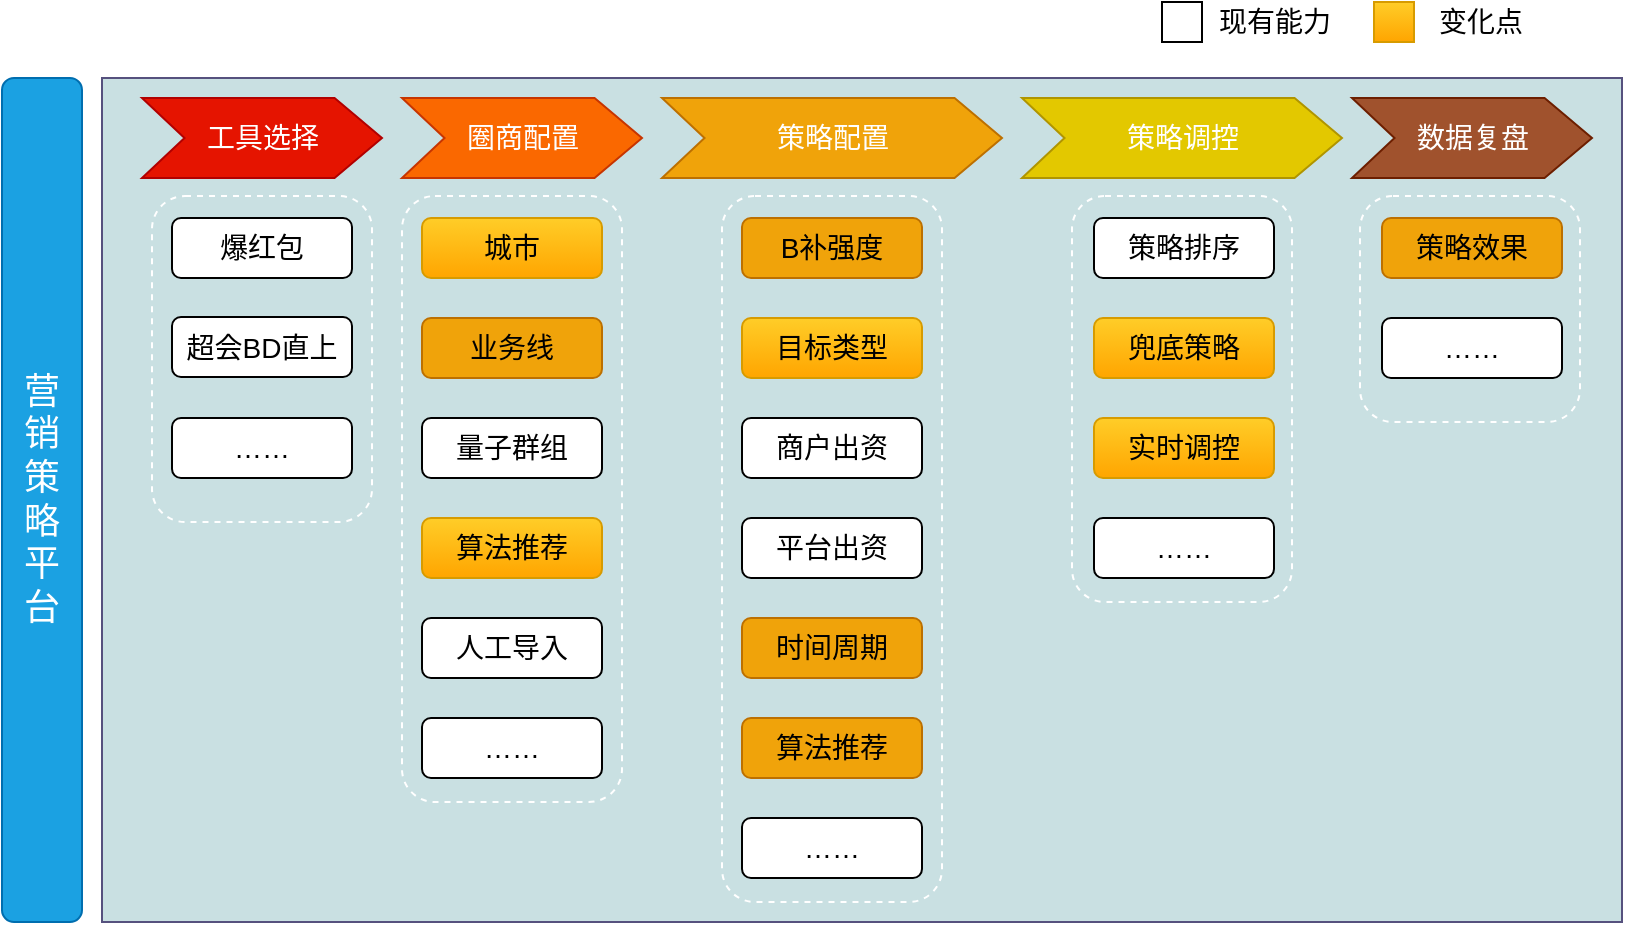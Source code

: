 <mxfile version="20.5.1" type="github" pages="5">
  <diagram id="5oMd8jQUyTVnU2nmaPUR" name="业务流程">
    <mxGraphModel dx="1554" dy="866" grid="1" gridSize="10" guides="1" tooltips="1" connect="1" arrows="1" fold="1" page="1" pageScale="1" pageWidth="827" pageHeight="1169" math="0" shadow="0">
      <root>
        <mxCell id="0" />
        <mxCell id="1" parent="0" />
        <mxCell id="nKAvX6BTVIMCWCO14RXr-1" value="" style="rounded=0;whiteSpace=wrap;html=1;fontSize=18;strokeColor=#56517e;fillColor=#C9E0E2;" vertex="1" parent="1">
          <mxGeometry x="60" y="48" width="760" height="422" as="geometry" />
        </mxCell>
        <mxCell id="nKAvX6BTVIMCWCO14RXr-2" value="" style="rounded=1;whiteSpace=wrap;html=1;fontSize=14;dashed=1;fillColor=none;strokeColor=#FFFFFF;" vertex="1" parent="1">
          <mxGeometry x="689" y="107" width="110" height="113" as="geometry" />
        </mxCell>
        <mxCell id="nKAvX6BTVIMCWCO14RXr-3" value="" style="rounded=1;whiteSpace=wrap;html=1;fontSize=14;dashed=1;fillColor=none;strokeColor=#FFFFFF;strokeWidth=1;" vertex="1" parent="1">
          <mxGeometry x="545" y="107" width="110" height="203" as="geometry" />
        </mxCell>
        <mxCell id="nKAvX6BTVIMCWCO14RXr-4" value="" style="rounded=1;whiteSpace=wrap;html=1;fontSize=14;dashed=1;fillColor=none;strokeColor=#FFFFFF;" vertex="1" parent="1">
          <mxGeometry x="370" y="107" width="110" height="353" as="geometry" />
        </mxCell>
        <mxCell id="nKAvX6BTVIMCWCO14RXr-5" value="" style="rounded=1;whiteSpace=wrap;html=1;fontSize=14;dashed=1;fillColor=none;strokeColor=#FFFFFF;" vertex="1" parent="1">
          <mxGeometry x="210" y="107" width="110" height="303" as="geometry" />
        </mxCell>
        <mxCell id="nKAvX6BTVIMCWCO14RXr-6" value="" style="rounded=1;whiteSpace=wrap;html=1;fontSize=14;dashed=1;fillColor=none;strokeColor=#FFFFFF;" vertex="1" parent="1">
          <mxGeometry x="85" y="107" width="110" height="163" as="geometry" />
        </mxCell>
        <mxCell id="nKAvX6BTVIMCWCO14RXr-7" value="营&lt;br&gt;销&lt;br&gt;策&lt;br&gt;略&lt;br&gt;平&lt;br&gt;台" style="rounded=1;whiteSpace=wrap;html=1;fontSize=18;fillColor=#1ba1e2;strokeColor=#006EAF;fontColor=#ffffff;" vertex="1" parent="1">
          <mxGeometry x="10" y="48" width="40" height="422" as="geometry" />
        </mxCell>
        <mxCell id="nKAvX6BTVIMCWCO14RXr-8" value="圈商配置" style="html=1;shadow=0;dashed=0;align=center;verticalAlign=middle;shape=mxgraph.arrows2.arrow;dy=0;dx=23.73;notch=21.27;fontSize=14;fillColor=#fa6800;strokeColor=#C73500;fontColor=#ffffff;" vertex="1" parent="1">
          <mxGeometry x="210" y="58" width="120" height="40" as="geometry" />
        </mxCell>
        <mxCell id="nKAvX6BTVIMCWCO14RXr-9" value="策略配置" style="html=1;shadow=0;dashed=0;align=center;verticalAlign=middle;shape=mxgraph.arrows2.arrow;dy=0;dx=23.73;notch=21.27;fontSize=14;fillColor=#f0a30a;strokeColor=#BD7000;fontColor=#ffffff;" vertex="1" parent="1">
          <mxGeometry x="340" y="58" width="170" height="40" as="geometry" />
        </mxCell>
        <mxCell id="nKAvX6BTVIMCWCO14RXr-10" value="策略调控" style="html=1;shadow=0;dashed=0;align=center;verticalAlign=middle;shape=mxgraph.arrows2.arrow;dy=0;dx=23.73;notch=21.27;fontSize=14;fillColor=#e3c800;strokeColor=#B09500;fontColor=#ffffff;" vertex="1" parent="1">
          <mxGeometry x="520" y="58" width="160" height="40" as="geometry" />
        </mxCell>
        <mxCell id="nKAvX6BTVIMCWCO14RXr-11" value="数据复盘" style="html=1;shadow=0;dashed=0;align=center;verticalAlign=middle;shape=mxgraph.arrows2.arrow;dy=0;dx=23.73;notch=21.27;fontSize=14;fillColor=#a0522d;strokeColor=#6D1F00;fontColor=#ffffff;" vertex="1" parent="1">
          <mxGeometry x="685" y="58" width="120" height="40" as="geometry" />
        </mxCell>
        <mxCell id="nKAvX6BTVIMCWCO14RXr-12" value="城市" style="rounded=1;whiteSpace=wrap;html=1;fontSize=14;fillColor=#ffcd28;strokeColor=#d79b00;gradientColor=#ffa500;" vertex="1" parent="1">
          <mxGeometry x="220" y="118" width="90" height="30" as="geometry" />
        </mxCell>
        <mxCell id="nKAvX6BTVIMCWCO14RXr-13" value="业务线" style="rounded=1;whiteSpace=wrap;html=1;fontSize=14;fillColor=#f0a30a;fontColor=#000000;strokeColor=#BD7000;" vertex="1" parent="1">
          <mxGeometry x="220" y="168" width="90" height="30" as="geometry" />
        </mxCell>
        <mxCell id="nKAvX6BTVIMCWCO14RXr-14" value="量子群组" style="rounded=1;whiteSpace=wrap;html=1;fontSize=14;" vertex="1" parent="1">
          <mxGeometry x="220" y="218" width="90" height="30" as="geometry" />
        </mxCell>
        <mxCell id="nKAvX6BTVIMCWCO14RXr-15" value="算法推荐" style="rounded=1;whiteSpace=wrap;html=1;fontSize=14;gradientColor=#ffa500;fillColor=#ffcd28;strokeColor=#d79b00;" vertex="1" parent="1">
          <mxGeometry x="220" y="268" width="90" height="30" as="geometry" />
        </mxCell>
        <mxCell id="nKAvX6BTVIMCWCO14RXr-16" value="人工导入" style="rounded=1;whiteSpace=wrap;html=1;fontSize=14;" vertex="1" parent="1">
          <mxGeometry x="220" y="318" width="90" height="30" as="geometry" />
        </mxCell>
        <mxCell id="nKAvX6BTVIMCWCO14RXr-17" value="B补强度" style="rounded=1;whiteSpace=wrap;html=1;fontSize=14;fillColor=#f0a30a;fontColor=#000000;strokeColor=#BD7000;" vertex="1" parent="1">
          <mxGeometry x="380" y="118" width="90" height="30" as="geometry" />
        </mxCell>
        <mxCell id="nKAvX6BTVIMCWCO14RXr-18" value="目标类型" style="rounded=1;whiteSpace=wrap;html=1;fontSize=14;gradientColor=#ffa500;fillColor=#ffcd28;strokeColor=#d79b00;" vertex="1" parent="1">
          <mxGeometry x="380" y="168" width="90" height="30" as="geometry" />
        </mxCell>
        <mxCell id="nKAvX6BTVIMCWCO14RXr-19" value="商户出资" style="rounded=1;whiteSpace=wrap;html=1;fontSize=14;" vertex="1" parent="1">
          <mxGeometry x="380" y="218" width="90" height="30" as="geometry" />
        </mxCell>
        <mxCell id="nKAvX6BTVIMCWCO14RXr-20" value="平台出资" style="rounded=1;whiteSpace=wrap;html=1;fontSize=14;" vertex="1" parent="1">
          <mxGeometry x="380" y="268" width="90" height="30" as="geometry" />
        </mxCell>
        <mxCell id="nKAvX6BTVIMCWCO14RXr-21" value="策略排序" style="rounded=1;whiteSpace=wrap;html=1;fontSize=14;" vertex="1" parent="1">
          <mxGeometry x="556" y="118" width="90" height="30" as="geometry" />
        </mxCell>
        <mxCell id="nKAvX6BTVIMCWCO14RXr-22" value="兜底策略" style="rounded=1;whiteSpace=wrap;html=1;fontSize=14;gradientColor=#ffa500;fillColor=#ffcd28;strokeColor=#d79b00;" vertex="1" parent="1">
          <mxGeometry x="556" y="168" width="90" height="30" as="geometry" />
        </mxCell>
        <mxCell id="nKAvX6BTVIMCWCO14RXr-23" value="……" style="rounded=1;whiteSpace=wrap;html=1;fontSize=14;" vertex="1" parent="1">
          <mxGeometry x="556" y="268" width="90" height="30" as="geometry" />
        </mxCell>
        <mxCell id="nKAvX6BTVIMCWCO14RXr-25" value="时间周期" style="rounded=1;whiteSpace=wrap;html=1;fontSize=14;fillColor=#f0a30a;fontColor=#000000;strokeColor=#BD7000;" vertex="1" parent="1">
          <mxGeometry x="380" y="318" width="90" height="30" as="geometry" />
        </mxCell>
        <mxCell id="nKAvX6BTVIMCWCO14RXr-26" value="算法推荐" style="rounded=1;whiteSpace=wrap;html=1;fontSize=14;fillColor=#f0a30a;fontColor=#000000;strokeColor=#BD7000;" vertex="1" parent="1">
          <mxGeometry x="380" y="368" width="90" height="30" as="geometry" />
        </mxCell>
        <mxCell id="nKAvX6BTVIMCWCO14RXr-27" value="工具选择" style="html=1;shadow=0;dashed=0;align=center;verticalAlign=middle;shape=mxgraph.arrows2.arrow;dy=0;dx=23.73;notch=21.27;fontSize=14;fillColor=#e51400;strokeColor=#B20000;fontColor=#ffffff;" vertex="1" parent="1">
          <mxGeometry x="80" y="58" width="120" height="40" as="geometry" />
        </mxCell>
        <mxCell id="nKAvX6BTVIMCWCO14RXr-28" value="爆红包" style="rounded=1;whiteSpace=wrap;html=1;fontSize=14;" vertex="1" parent="1">
          <mxGeometry x="95" y="118" width="90" height="30" as="geometry" />
        </mxCell>
        <mxCell id="nKAvX6BTVIMCWCO14RXr-29" value="超会BD直上" style="rounded=1;whiteSpace=wrap;html=1;fontSize=14;" vertex="1" parent="1">
          <mxGeometry x="95" y="167.5" width="90" height="30" as="geometry" />
        </mxCell>
        <mxCell id="nKAvX6BTVIMCWCO14RXr-30" value="策略效果" style="rounded=1;whiteSpace=wrap;html=1;fontSize=14;fillColor=#f0a30a;fontColor=#000000;strokeColor=#BD7000;" vertex="1" parent="1">
          <mxGeometry x="700" y="118" width="90" height="30" as="geometry" />
        </mxCell>
        <mxCell id="nKAvX6BTVIMCWCO14RXr-31" value="……" style="rounded=1;whiteSpace=wrap;html=1;fontSize=14;" vertex="1" parent="1">
          <mxGeometry x="700" y="168" width="90" height="30" as="geometry" />
        </mxCell>
        <mxCell id="nKAvX6BTVIMCWCO14RXr-33" value="" style="rounded=0;whiteSpace=wrap;html=1;fontSize=14;gradientColor=#ffa500;fillColor=#ffcd28;strokeColor=#d79b00;" vertex="1" parent="1">
          <mxGeometry x="696" y="10" width="20" height="20" as="geometry" />
        </mxCell>
        <mxCell id="nKAvX6BTVIMCWCO14RXr-34" value="变化点" style="text;html=1;align=center;verticalAlign=middle;resizable=0;points=[];autosize=1;fontSize=14;" vertex="1" parent="1">
          <mxGeometry x="719" y="10" width="60" height="20" as="geometry" />
        </mxCell>
        <mxCell id="nKAvX6BTVIMCWCO14RXr-35" value="" style="rounded=0;whiteSpace=wrap;html=1;fontSize=14;" vertex="1" parent="1">
          <mxGeometry x="590" y="10" width="20" height="20" as="geometry" />
        </mxCell>
        <mxCell id="nKAvX6BTVIMCWCO14RXr-36" value="现有能力" style="text;html=1;align=center;verticalAlign=middle;resizable=0;points=[];autosize=1;fontSize=14;" vertex="1" parent="1">
          <mxGeometry x="611" y="10" width="70" height="20" as="geometry" />
        </mxCell>
        <mxCell id="nKAvX6BTVIMCWCO14RXr-37" value="……" style="rounded=1;whiteSpace=wrap;html=1;fontSize=14;" vertex="1" parent="1">
          <mxGeometry x="95" y="218" width="90" height="30" as="geometry" />
        </mxCell>
        <mxCell id="YiAKJyvLT8dnD6AP64St-1" value="……" style="rounded=1;whiteSpace=wrap;html=1;fontSize=14;" vertex="1" parent="1">
          <mxGeometry x="380" y="418" width="90" height="30" as="geometry" />
        </mxCell>
        <mxCell id="YiAKJyvLT8dnD6AP64St-2" value="……" style="rounded=1;whiteSpace=wrap;html=1;fontSize=14;" vertex="1" parent="1">
          <mxGeometry x="220" y="368" width="90" height="30" as="geometry" />
        </mxCell>
        <mxCell id="YiAKJyvLT8dnD6AP64St-3" value="实时调控" style="rounded=1;whiteSpace=wrap;html=1;fontSize=14;gradientColor=#ffa500;fillColor=#ffcd28;strokeColor=#d79b00;" vertex="1" parent="1">
          <mxGeometry x="556" y="218" width="90" height="30" as="geometry" />
        </mxCell>
      </root>
    </mxGraphModel>
  </diagram>
  <diagram id="NuhbEiyONgqpR6ZVbiyx" name="产品流程">
    <mxGraphModel dx="2590" dy="1443" grid="0" gridSize="10" guides="1" tooltips="1" connect="1" arrows="1" fold="1" page="1" pageScale="1" pageWidth="827" pageHeight="1169" math="0" shadow="0">
      <root>
        <mxCell id="0" />
        <mxCell id="1" parent="0" />
        <mxCell id="8dWo22y_z9SqL70TQzN5-4" value="行业招商" style="rounded=0;whiteSpace=wrap;html=1;strokeWidth=1;fontSize=25;fontColor=#ffffff;align=center;fontStyle=1;fillColor=#1ba1e2;strokeColor=#006EAF;" vertex="1" parent="1">
          <mxGeometry x="110" y="60" width="140" height="40" as="geometry" />
        </mxCell>
        <mxCell id="8dWo22y_z9SqL70TQzN5-5" value="平台营销" style="rounded=0;whiteSpace=wrap;html=1;strokeWidth=1;fontSize=25;fontColor=#ffffff;align=center;fontStyle=1;fillColor=#1ba1e2;strokeColor=#006EAF;" vertex="1" parent="1">
          <mxGeometry x="620" y="60" width="140" height="40" as="geometry" />
        </mxCell>
        <mxCell id="8dWo22y_z9SqL70TQzN5-6" value="营销策略" style="rounded=0;whiteSpace=wrap;html=1;strokeWidth=1;fontSize=25;fontColor=#ffffff;align=center;fontStyle=1;fillColor=#1ba1e2;strokeColor=#006EAF;" vertex="1" parent="1">
          <mxGeometry x="390" y="60" width="140" height="40" as="geometry" />
        </mxCell>
        <mxCell id="8dWo22y_z9SqL70TQzN5-8" value="导购/交易" style="rounded=0;whiteSpace=wrap;html=1;strokeWidth=1;fontSize=25;fontColor=#ffffff;align=center;fontStyle=1;fillColor=#1ba1e2;strokeColor=#006EAF;" vertex="1" parent="1">
          <mxGeometry x="1600" y="60" width="140" height="40" as="geometry" />
        </mxCell>
        <mxCell id="8dWo22y_z9SqL70TQzN5-12" style="edgeStyle=orthogonalEdgeStyle;rounded=0;orthogonalLoop=1;jettySize=auto;html=1;exitX=0.5;exitY=1;exitDx=0;exitDy=0;entryX=0.5;entryY=0;entryDx=0;entryDy=0;fontSize=18;fontColor=#000000;strokeWidth=3;" edge="1" parent="1" source="8dWo22y_z9SqL70TQzN5-13" target="8dWo22y_z9SqL70TQzN5-26">
          <mxGeometry relative="1" as="geometry" />
        </mxCell>
        <mxCell id="8dWo22y_z9SqL70TQzN5-13" value="&lt;b&gt;&lt;font style=&quot;font-size: 22px&quot;&gt;2. 发布招商&lt;/font&gt;&lt;/b&gt;&lt;br style=&quot;font-size: 18px&quot;&gt;报名要求&lt;br&gt;圈商范围&lt;br style=&quot;font-size: 18px&quot;&gt;出资规则&lt;br style=&quot;font-size: 18px&quot;&gt;时间周期" style="rounded=0;whiteSpace=wrap;html=1;strokeWidth=1;fontSize=18;fontColor=#000000;align=center;verticalAlign=top;" vertex="1" parent="1">
          <mxGeometry x="120" y="402" width="120" height="120" as="geometry" />
        </mxCell>
        <mxCell id="8dWo22y_z9SqL70TQzN5-14" value="B端链路" style="rounded=0;whiteSpace=wrap;html=1;strokeWidth=1;fontSize=25;align=center;gradientColor=#ffa500;fillColor=#ffcd28;strokeColor=#d79b00;" vertex="1" parent="1">
          <mxGeometry x="40" y="10" width="1014" height="35" as="geometry" />
        </mxCell>
        <mxCell id="8dWo22y_z9SqL70TQzN5-23" style="edgeStyle=orthogonalEdgeStyle;rounded=0;orthogonalLoop=1;jettySize=auto;html=1;exitX=1;exitY=0.5;exitDx=0;exitDy=0;entryX=0;entryY=0.5;entryDx=0;entryDy=0;fontSize=18;fontColor=#000000;strokeWidth=3;" edge="1" parent="1" source="8dWo22y_z9SqL70TQzN5-26" target="v_WaZDUk3BbskPpl2pJ--13">
          <mxGeometry relative="1" as="geometry" />
        </mxCell>
        <mxCell id="8dWo22y_z9SqL70TQzN5-24" value="活动创建" style="edgeLabel;html=1;align=center;verticalAlign=middle;resizable=0;points=[];fontSize=18;fontColor=#000000;" vertex="1" connectable="0" parent="8dWo22y_z9SqL70TQzN5-23">
          <mxGeometry x="-0.558" y="6" relative="1" as="geometry">
            <mxPoint x="-8" y="-8" as="offset" />
          </mxGeometry>
        </mxCell>
        <mxCell id="8dWo22y_z9SqL70TQzN5-26" value="&lt;b&gt;&lt;font style=&quot;font-size: 22px&quot;&gt;3. 商户报名&lt;/font&gt;&lt;/b&gt;&lt;br style=&quot;font-size: 18px&quot;&gt;商户出资" style="rounded=0;whiteSpace=wrap;html=1;strokeWidth=1;fontSize=18;fontColor=#000000;align=center;verticalAlign=top;" vertex="1" parent="1">
          <mxGeometry x="120" y="625" width="120" height="120" as="geometry" />
        </mxCell>
        <mxCell id="8dWo22y_z9SqL70TQzN5-37" value="C端链路" style="rounded=0;whiteSpace=wrap;html=1;strokeWidth=1;fontSize=25;align=center;fillColor=#dae8fc;strokeColor=#6c8ebf;gradientColor=#7ea6e0;" vertex="1" parent="1">
          <mxGeometry x="1070" y="10" width="720" height="35" as="geometry" />
        </mxCell>
        <mxCell id="8dWo22y_z9SqL70TQzN5-41" style="edgeStyle=orthogonalEdgeStyle;rounded=0;orthogonalLoop=1;jettySize=auto;html=1;exitX=0;exitY=0.5;exitDx=0;exitDy=0;fontSize=18;fontColor=#000000;strokeWidth=3;" edge="1" parent="1" source="v_WaZDUk3BbskPpl2pJ--16" target="8dWo22y_z9SqL70TQzN5-42">
          <mxGeometry relative="1" as="geometry">
            <mxPoint x="1440" y="898" as="targetPoint" />
          </mxGeometry>
        </mxCell>
        <mxCell id="v_WaZDUk3BbskPpl2pJ--33" value="优惠咨询" style="edgeLabel;html=1;align=center;verticalAlign=middle;resizable=0;points=[];fontSize=18;" vertex="1" connectable="0" parent="8dWo22y_z9SqL70TQzN5-41">
          <mxGeometry x="-0.431" relative="1" as="geometry">
            <mxPoint x="-23" y="-14" as="offset" />
          </mxGeometry>
        </mxCell>
        <mxCell id="8dWo22y_z9SqL70TQzN5-42" value="" style="rounded=0;whiteSpace=wrap;html=1;strokeWidth=1;fontSize=18;fontColor=#000000;align=center;dashed=1;" vertex="1" parent="1">
          <mxGeometry x="1360" y="753" width="120" height="140" as="geometry" />
        </mxCell>
        <mxCell id="8dWo22y_z9SqL70TQzN5-43" value="查询活动" style="whiteSpace=wrap;html=1;strokeWidth=1;fontSize=18;fontColor=#000000;align=center;" vertex="1" parent="1">
          <mxGeometry x="1377.5" y="765.5" width="85" height="30" as="geometry" />
        </mxCell>
        <mxCell id="8dWo22y_z9SqL70TQzN5-44" value="算法调控" style="whiteSpace=wrap;html=1;strokeWidth=1;fontSize=18;fontColor=#000000;align=center;" vertex="1" parent="1">
          <mxGeometry x="1377.5" y="810.5" width="85" height="30" as="geometry" />
        </mxCell>
        <mxCell id="8dWo22y_z9SqL70TQzN5-45" value="算法" style="rounded=0;whiteSpace=wrap;html=1;strokeWidth=1;fontSize=25;fontColor=#ffffff;align=center;fontStyle=1;fillColor=#1ba1e2;strokeColor=#006EAF;" vertex="1" parent="1">
          <mxGeometry x="1101.87" y="60" width="140" height="40" as="geometry" />
        </mxCell>
        <mxCell id="8dWo22y_z9SqL70TQzN5-46" style="edgeStyle=orthogonalEdgeStyle;rounded=0;orthogonalLoop=1;jettySize=auto;html=1;dashed=1;fontSize=18;fontColor=#000000;strokeWidth=3;" edge="1" parent="1" source="v_WaZDUk3BbskPpl2pJ--21">
          <mxGeometry relative="1" as="geometry">
            <mxPoint x="1230" y="857.5" as="sourcePoint" />
            <mxPoint x="1360" y="858" as="targetPoint" />
          </mxGeometry>
        </mxCell>
        <mxCell id="8dWo22y_z9SqL70TQzN5-48" style="edgeStyle=orthogonalEdgeStyle;rounded=0;orthogonalLoop=1;jettySize=auto;html=1;exitX=1;exitY=0.5;exitDx=0;exitDy=0;entryX=0;entryY=0.25;entryDx=0;entryDy=0;dashed=1;fontSize=18;fontColor=#000000;strokeWidth=3;" edge="1" parent="1" source="8dWo22y_z9SqL70TQzN5-52" target="8dWo22y_z9SqL70TQzN5-42">
          <mxGeometry relative="1" as="geometry" />
        </mxCell>
        <mxCell id="8dWo22y_z9SqL70TQzN5-49" value="活动召回" style="edgeLabel;html=1;align=center;verticalAlign=middle;resizable=0;points=[];fontSize=18;fontColor=#000000;" vertex="1" connectable="0" parent="8dWo22y_z9SqL70TQzN5-48">
          <mxGeometry x="-0.105" y="8" relative="1" as="geometry">
            <mxPoint x="95" y="-14" as="offset" />
          </mxGeometry>
        </mxCell>
        <mxCell id="8dWo22y_z9SqL70TQzN5-52" value="活动查询" style="whiteSpace=wrap;html=1;strokeWidth=1;fontSize=18;fontColor=#000000;align=center;" vertex="1" parent="1">
          <mxGeometry x="647.5" y="773" width="85" height="30" as="geometry" />
        </mxCell>
        <mxCell id="8dWo22y_z9SqL70TQzN5-55" value="裁剪结果" style="whiteSpace=wrap;html=1;strokeWidth=1;fontSize=18;fontColor=#000000;align=center;" vertex="1" parent="1">
          <mxGeometry x="1377.5" y="850.5" width="85" height="30" as="geometry" />
        </mxCell>
        <mxCell id="v_WaZDUk3BbskPpl2pJ--20" value="" style="edgeStyle=orthogonalEdgeStyle;rounded=0;orthogonalLoop=1;jettySize=auto;html=1;strokeWidth=3;fontSize=18;" edge="1" parent="1" source="8dWo22y_z9SqL70TQzN5-67">
          <mxGeometry relative="1" as="geometry">
            <mxPoint x="663" y="1125" as="targetPoint" />
          </mxGeometry>
        </mxCell>
        <mxCell id="8dWo22y_z9SqL70TQzN5-76" value="" style="endArrow=none;dashed=1;html=1;strokeWidth=1;fontSize=25;fontColor=#000000;strokeColor=#666666;" edge="1" parent="1">
          <mxGeometry width="50" height="50" relative="1" as="geometry">
            <mxPoint x="320" y="990" as="sourcePoint" />
            <mxPoint x="320" y="40" as="targetPoint" />
          </mxGeometry>
        </mxCell>
        <mxCell id="8dWo22y_z9SqL70TQzN5-77" value="" style="endArrow=none;dashed=1;html=1;strokeWidth=1;fontSize=25;fontColor=#000000;strokeColor=#666666;" edge="1" parent="1">
          <mxGeometry width="50" height="50" relative="1" as="geometry">
            <mxPoint x="579" y="980" as="sourcePoint" />
            <mxPoint x="580" y="60" as="targetPoint" />
          </mxGeometry>
        </mxCell>
        <mxCell id="8dWo22y_z9SqL70TQzN5-78" value="" style="endArrow=none;dashed=1;html=1;strokeWidth=1;fontSize=25;fontColor=#000000;strokeColor=#666666;" edge="1" parent="1">
          <mxGeometry width="50" height="50" relative="1" as="geometry">
            <mxPoint x="1300" y="990" as="sourcePoint" />
            <mxPoint x="1300" y="60" as="targetPoint" />
          </mxGeometry>
        </mxCell>
        <mxCell id="8dWo22y_z9SqL70TQzN5-79" value="" style="endArrow=none;dashed=1;html=1;strokeWidth=1;fontSize=25;fontColor=#000000;strokeColor=#666666;entryX=0;entryY=1;entryDx=0;entryDy=0;" edge="1" parent="1" target="8dWo22y_z9SqL70TQzN5-14">
          <mxGeometry width="50" height="50" relative="1" as="geometry">
            <mxPoint x="40" y="990" as="sourcePoint" />
            <mxPoint x="40" y="60" as="targetPoint" />
          </mxGeometry>
        </mxCell>
        <mxCell id="8dWo22y_z9SqL70TQzN5-80" value="" style="endArrow=none;dashed=1;html=1;strokeWidth=1;fontSize=25;fontColor=#000000;strokeColor=#666666;" edge="1" parent="1">
          <mxGeometry width="50" height="50" relative="1" as="geometry">
            <mxPoint x="1060" y="990" as="sourcePoint" />
            <mxPoint x="1060" y="60" as="targetPoint" />
          </mxGeometry>
        </mxCell>
        <mxCell id="8dWo22y_z9SqL70TQzN5-82" value="" style="endArrow=none;dashed=1;html=1;strokeWidth=1;fontSize=25;fontColor=#000000;strokeColor=#666666;" edge="1" parent="1">
          <mxGeometry width="50" height="50" relative="1" as="geometry">
            <mxPoint x="1790" y="980" as="sourcePoint" />
            <mxPoint x="1790" y="50" as="targetPoint" />
          </mxGeometry>
        </mxCell>
        <mxCell id="8dWo22y_z9SqL70TQzN5-83" value="" style="endArrow=none;dashed=1;html=1;strokeWidth=1;fontSize=25;fontColor=#000000;strokeColor=#666666;" edge="1" parent="1">
          <mxGeometry width="50" height="50" relative="1" as="geometry">
            <mxPoint x="1540" y="990" as="sourcePoint" />
            <mxPoint x="1540" y="45" as="targetPoint" />
          </mxGeometry>
        </mxCell>
        <mxCell id="8dWo22y_z9SqL70TQzN5-88" value="" style="endArrow=none;dashed=1;html=1;strokeWidth=2;fontSize=25;fontColor=#000000;" edge="1" parent="1">
          <mxGeometry width="50" height="50" relative="1" as="geometry">
            <mxPoint x="30" y="1000" as="sourcePoint" />
            <mxPoint x="1789" y="990" as="targetPoint" />
          </mxGeometry>
        </mxCell>
        <mxCell id="v_WaZDUk3BbskPpl2pJ--4" style="edgeStyle=orthogonalEdgeStyle;rounded=0;orthogonalLoop=1;jettySize=auto;html=1;strokeWidth=3;dashed=1;exitX=1;exitY=0.75;exitDx=0;exitDy=0;" edge="1" parent="1" source="v_WaZDUk3BbskPpl2pJ--2" target="v_WaZDUk3BbskPpl2pJ--3">
          <mxGeometry relative="1" as="geometry" />
        </mxCell>
        <mxCell id="v_WaZDUk3BbskPpl2pJ--5" value="策略同步" style="edgeLabel;html=1;align=center;verticalAlign=middle;resizable=0;points=[];fontSize=18;" vertex="1" connectable="0" parent="v_WaZDUk3BbskPpl2pJ--4">
          <mxGeometry x="-0.101" y="3" relative="1" as="geometry">
            <mxPoint x="-116" y="-12" as="offset" />
          </mxGeometry>
        </mxCell>
        <mxCell id="v_WaZDUk3BbskPpl2pJ--2" value="&lt;b&gt;&lt;font style=&quot;font-size: 22px&quot;&gt;1. 策略创建&lt;/font&gt;&lt;/b&gt;&lt;br style=&quot;font-size: 18px&quot;&gt;B补力度&lt;br&gt;出资规则" style="rounded=0;whiteSpace=wrap;html=1;strokeWidth=1;fontSize=18;fontColor=#000000;align=center;verticalAlign=top;" vertex="1" parent="1">
          <mxGeometry x="400" y="199" width="120" height="120" as="geometry" />
        </mxCell>
        <mxCell id="v_WaZDUk3BbskPpl2pJ--3" value="策略详情" style="whiteSpace=wrap;html=1;strokeWidth=1;fontSize=18;fontColor=#000000;align=center;" vertex="1" parent="1">
          <mxGeometry x="1122.12" y="274" width="99.5" height="30" as="geometry" />
        </mxCell>
        <mxCell id="v_WaZDUk3BbskPpl2pJ--7" style="edgeStyle=orthogonalEdgeStyle;rounded=0;orthogonalLoop=1;jettySize=auto;html=1;exitX=0;exitY=0.5;exitDx=0;exitDy=0;entryX=1;entryY=0.75;entryDx=0;entryDy=0;fontSize=18;fontColor=#000000;strokeWidth=3;startArrow=classic;startFill=1;endArrow=none;endFill=0;" edge="1" parent="1" source="v_WaZDUk3BbskPpl2pJ--9">
          <mxGeometry relative="1" as="geometry">
            <mxPoint x="240" y="640" as="targetPoint" />
          </mxGeometry>
        </mxCell>
        <mxCell id="v_WaZDUk3BbskPpl2pJ--8" value="策略咨询" style="edgeLabel;html=1;align=center;verticalAlign=middle;resizable=0;points=[];fontSize=18;fontColor=#000000;" vertex="1" connectable="0" parent="v_WaZDUk3BbskPpl2pJ--7">
          <mxGeometry x="-0.021" y="-5" relative="1" as="geometry">
            <mxPoint x="-7" y="-15" as="offset" />
          </mxGeometry>
        </mxCell>
        <mxCell id="v_WaZDUk3BbskPpl2pJ--9" value="商户策略" style="whiteSpace=wrap;html=1;strokeWidth=1;fontSize=18;fontColor=#000000;align=center;" vertex="1" parent="1">
          <mxGeometry x="410.25" y="625" width="99.5" height="30" as="geometry" />
        </mxCell>
        <mxCell id="v_WaZDUk3BbskPpl2pJ--13" value="" style="rounded=0;whiteSpace=wrap;html=1;strokeWidth=1;fontSize=18;fontColor=#000000;align=center;dashed=1;" vertex="1" parent="1">
          <mxGeometry x="630" y="641" width="120" height="90" as="geometry" />
        </mxCell>
        <mxCell id="v_WaZDUk3BbskPpl2pJ--11" value="创建活动" style="whiteSpace=wrap;html=1;strokeWidth=1;fontSize=18;fontColor=#000000;align=center;" vertex="1" parent="1">
          <mxGeometry x="647.5" y="650" width="85" height="30" as="geometry" />
        </mxCell>
        <mxCell id="v_WaZDUk3BbskPpl2pJ--14" value="策略ID" style="whiteSpace=wrap;html=1;strokeWidth=1;fontSize=18;fontColor=#000000;align=center;" vertex="1" parent="1">
          <mxGeometry x="647.5" y="695" width="85" height="30" as="geometry" />
        </mxCell>
        <mxCell id="v_WaZDUk3BbskPpl2pJ--15" value="营销算价" style="rounded=0;whiteSpace=wrap;html=1;strokeWidth=1;fontSize=25;fontColor=#ffffff;align=center;fontStyle=1;fillColor=#1ba1e2;strokeColor=#006EAF;" vertex="1" parent="1">
          <mxGeometry x="1350" y="60" width="140" height="40" as="geometry" />
        </mxCell>
        <mxCell id="v_WaZDUk3BbskPpl2pJ--16" value="&lt;b&gt;&lt;font style=&quot;font-size: 22px&quot;&gt;5. 优惠咨询&lt;/font&gt;&lt;/b&gt;" style="rounded=0;whiteSpace=wrap;html=1;strokeWidth=1;fontSize=18;fontColor=#000000;align=center;verticalAlign=top;" vertex="1" parent="1">
          <mxGeometry x="1610" y="763" width="120" height="120" as="geometry" />
        </mxCell>
        <mxCell id="v_WaZDUk3BbskPpl2pJ--21" value="" style="rounded=0;whiteSpace=wrap;html=1;strokeWidth=1;fontSize=18;fontColor=#000000;align=center;dashed=1;" vertex="1" parent="1">
          <mxGeometry x="1101.62" y="808.5" width="120" height="100" as="geometry" />
        </mxCell>
        <mxCell id="v_WaZDUk3BbskPpl2pJ--22" value="查询策略" style="whiteSpace=wrap;html=1;strokeWidth=1;fontSize=18;fontColor=#000000;align=center;" vertex="1" parent="1">
          <mxGeometry x="1119.12" y="823.5" width="85" height="30" as="geometry" />
        </mxCell>
        <mxCell id="v_WaZDUk3BbskPpl2pJ--23" value="计算B补/C补" style="whiteSpace=wrap;html=1;strokeWidth=1;fontSize=18;fontColor=#000000;align=center;" vertex="1" parent="1">
          <mxGeometry x="1107.12" y="868.5" width="110.63" height="30" as="geometry" />
        </mxCell>
        <mxCell id="v_WaZDUk3BbskPpl2pJ--24" value="&lt;span style=&quot;font-size: 22px;&quot;&gt;&lt;b&gt;4.策略调控&lt;/b&gt;&lt;/span&gt;&lt;br style=&quot;font-size: 18px&quot;&gt;&lt;br&gt;调整排序&lt;br&gt;策略变更&lt;br&gt;圈集变更" style="rounded=0;whiteSpace=wrap;html=1;strokeWidth=1;fontSize=18;fontColor=#FF0000;align=center;verticalAlign=top;" vertex="1" parent="1">
          <mxGeometry x="400" y="374" width="120" height="140" as="geometry" />
        </mxCell>
        <mxCell id="v_WaZDUk3BbskPpl2pJ--25" style="edgeStyle=orthogonalEdgeStyle;rounded=0;orthogonalLoop=1;jettySize=auto;html=1;strokeWidth=3;dashed=1;fontColor=#FF0000;" edge="1" parent="1" target="v_WaZDUk3BbskPpl2pJ--27">
          <mxGeometry relative="1" as="geometry">
            <mxPoint x="520" y="389" as="sourcePoint" />
          </mxGeometry>
        </mxCell>
        <mxCell id="v_WaZDUk3BbskPpl2pJ--26" value="策略同步" style="edgeLabel;html=1;align=center;verticalAlign=middle;resizable=0;points=[];fontSize=18;fontColor=#FF0000;" vertex="1" connectable="0" parent="v_WaZDUk3BbskPpl2pJ--25">
          <mxGeometry x="-0.101" y="3" relative="1" as="geometry">
            <mxPoint x="30" y="-12" as="offset" />
          </mxGeometry>
        </mxCell>
        <mxCell id="v_WaZDUk3BbskPpl2pJ--27" value="策略详情" style="whiteSpace=wrap;html=1;strokeWidth=1;fontSize=18;fontColor=#FF0000;align=center;" vertex="1" parent="1">
          <mxGeometry x="1122.12" y="374" width="99.5" height="30" as="geometry" />
        </mxCell>
        <mxCell id="v_WaZDUk3BbskPpl2pJ--29" style="edgeStyle=orthogonalEdgeStyle;rounded=0;orthogonalLoop=1;jettySize=auto;html=1;exitX=0;exitY=0.5;exitDx=0;exitDy=0;entryX=1;entryY=0.5;entryDx=0;entryDy=0;fontSize=18;fontColor=#FF0000;strokeWidth=3;startArrow=classic;startFill=1;endArrow=none;endFill=0;" edge="1" parent="1" target="v_WaZDUk3BbskPpl2pJ--24">
          <mxGeometry relative="1" as="geometry">
            <mxPoint x="520.0" y="448.09" as="targetPoint" />
            <mxPoint x="657.5" y="444" as="sourcePoint" />
          </mxGeometry>
        </mxCell>
        <mxCell id="v_WaZDUk3BbskPpl2pJ--30" value="策略变更" style="edgeLabel;html=1;align=center;verticalAlign=middle;resizable=0;points=[];fontSize=18;fontColor=#FF0000;" vertex="1" connectable="0" parent="v_WaZDUk3BbskPpl2pJ--29">
          <mxGeometry x="-0.021" y="-5" relative="1" as="geometry">
            <mxPoint x="-7" y="-11" as="offset" />
          </mxGeometry>
        </mxCell>
        <mxCell id="v_WaZDUk3BbskPpl2pJ--31" value="活动变更" style="whiteSpace=wrap;html=1;strokeWidth=1;fontSize=18;fontColor=#FF0000;align=center;" vertex="1" parent="1">
          <mxGeometry x="657.5" y="429" width="85" height="30" as="geometry" />
        </mxCell>
        <mxCell id="Ozft22rvfRhqB3iAgFWw-5" value="算法参与算价" style="edgeLabel;html=1;align=center;verticalAlign=middle;resizable=0;points=[];fontSize=18;fontColor=#000000;" vertex="1" connectable="0" parent="1">
          <mxGeometry x="1283" y="829" as="geometry">
            <mxPoint x="2" y="10" as="offset" />
          </mxGeometry>
        </mxCell>
        <mxCell id="Ozft22rvfRhqB3iAgFWw-7" value="选品/量子" style="rounded=0;whiteSpace=wrap;html=1;strokeWidth=1;fontSize=25;fontColor=#ffffff;align=center;fontStyle=1;fillColor=#1ba1e2;strokeColor=#006EAF;" vertex="1" parent="1">
          <mxGeometry x="861.0" y="60" width="140" height="40" as="geometry" />
        </mxCell>
        <mxCell id="Ozft22rvfRhqB3iAgFWw-8" value="" style="endArrow=none;dashed=1;html=1;strokeWidth=1;fontSize=25;fontColor=#000000;strokeColor=#666666;" edge="1" parent="1">
          <mxGeometry width="50" height="50" relative="1" as="geometry">
            <mxPoint x="816" y="983" as="sourcePoint" />
            <mxPoint x="816" y="48" as="targetPoint" />
          </mxGeometry>
        </mxCell>
        <mxCell id="Ozft22rvfRhqB3iAgFWw-10" style="edgeStyle=orthogonalEdgeStyle;rounded=0;orthogonalLoop=1;jettySize=auto;html=1;exitX=0;exitY=0.5;exitDx=0;exitDy=0;entryX=1;entryY=0.25;entryDx=0;entryDy=0;strokeWidth=3;fontSize=18;fontColor=#000000;startArrow=none;startFill=0;endArrow=classic;endFill=1;dashed=1;" edge="1" parent="1" source="Ozft22rvfRhqB3iAgFWw-9" target="v_WaZDUk3BbskPpl2pJ--2">
          <mxGeometry relative="1" as="geometry" />
        </mxCell>
        <mxCell id="Ozft22rvfRhqB3iAgFWw-12" value="选商/实时Query" style="edgeLabel;html=1;align=center;verticalAlign=middle;resizable=0;points=[];fontSize=18;fontColor=#000000;" vertex="1" connectable="0" parent="Ozft22rvfRhqB3iAgFWw-10">
          <mxGeometry x="-0.005" y="-3" relative="1" as="geometry">
            <mxPoint x="-17" y="-18" as="offset" />
          </mxGeometry>
        </mxCell>
        <mxCell id="Ozft22rvfRhqB3iAgFWw-9" value="圈商" style="whiteSpace=wrap;html=1;strokeWidth=1;fontSize=18;fontColor=#000000;align=center;" vertex="1" parent="1">
          <mxGeometry x="881.25" y="213" width="99.5" height="30" as="geometry" />
        </mxCell>
        <mxCell id="Ozft22rvfRhqB3iAgFWw-13" value="*红色为本次变更部分" style="text;html=1;align=center;verticalAlign=middle;resizable=0;points=[];autosize=1;strokeColor=none;fillColor=none;fontSize=18;fontColor=#FF0000;" vertex="1" parent="1">
          <mxGeometry x="31" y="999" width="187" height="34" as="geometry" />
        </mxCell>
        <mxCell id="EsKGHGIDw7DJMtLyoVhK-3" style="edgeStyle=orthogonalEdgeStyle;rounded=0;orthogonalLoop=1;jettySize=auto;html=1;exitX=0;exitY=0.5;exitDx=0;exitDy=0;dashed=1;strokeWidth=3;fontSize=18;fontColor=#FF0000;startArrow=none;startFill=0;endArrow=classic;endFill=1;" edge="1" parent="1" source="EsKGHGIDw7DJMtLyoVhK-1" target="EsKGHGIDw7DJMtLyoVhK-2">
          <mxGeometry relative="1" as="geometry" />
        </mxCell>
        <mxCell id="EsKGHGIDw7DJMtLyoVhK-1" value="算法推荐" style="whiteSpace=wrap;html=1;strokeWidth=1;fontSize=18;fontColor=#000000;align=center;" vertex="1" parent="1">
          <mxGeometry x="1122.12" y="138" width="99.5" height="30" as="geometry" />
        </mxCell>
        <mxCell id="EsKGHGIDw7DJMtLyoVhK-2" value="选品池" style="whiteSpace=wrap;html=1;strokeWidth=1;fontSize=18;fontColor=#000000;align=center;" vertex="1" parent="1">
          <mxGeometry x="881.25" y="138" width="99.5" height="30" as="geometry" />
        </mxCell>
        <mxCell id="EsKGHGIDw7DJMtLyoVhK-4" value="&lt;font color=&quot;#000000&quot;&gt;T+1导入&lt;/font&gt;" style="text;html=1;align=center;verticalAlign=middle;resizable=0;points=[];autosize=1;strokeColor=none;fillColor=none;fontSize=18;fontColor=#FF0000;" vertex="1" parent="1">
          <mxGeometry x="1003" y="118" width="86" height="34" as="geometry" />
        </mxCell>
      </root>
    </mxGraphModel>
  </diagram>
  <diagram name="产品流程修改版" id="vzZqGJGgbPe6q1xNnCW8">
    <mxGraphModel dx="1554" dy="866" grid="0" gridSize="10" guides="1" tooltips="1" connect="1" arrows="1" fold="1" page="1" pageScale="1" pageWidth="827" pageHeight="1169" math="0" shadow="0">
      <root>
        <mxCell id="6frsd9JOMY5cxOr_lUzl-0" />
        <mxCell id="6frsd9JOMY5cxOr_lUzl-1" parent="6frsd9JOMY5cxOr_lUzl-0" />
        <mxCell id="6frsd9JOMY5cxOr_lUzl-2" value="行业招商" style="rounded=0;whiteSpace=wrap;html=1;strokeWidth=1;fontSize=25;fontColor=#ffffff;align=center;fontStyle=1;fillColor=#1ba1e2;strokeColor=#006EAF;" vertex="1" parent="6frsd9JOMY5cxOr_lUzl-1">
          <mxGeometry x="110" y="60" width="140" height="40" as="geometry" />
        </mxCell>
        <mxCell id="6frsd9JOMY5cxOr_lUzl-3" value="平台营销" style="rounded=0;whiteSpace=wrap;html=1;strokeWidth=1;fontSize=25;fontColor=#ffffff;align=center;fontStyle=1;fillColor=#1ba1e2;strokeColor=#006EAF;" vertex="1" parent="6frsd9JOMY5cxOr_lUzl-1">
          <mxGeometry x="620" y="60" width="140" height="40" as="geometry" />
        </mxCell>
        <mxCell id="6frsd9JOMY5cxOr_lUzl-4" value="营销策略" style="rounded=0;whiteSpace=wrap;html=1;strokeWidth=1;fontSize=25;fontColor=#ffffff;align=center;fontStyle=1;fillColor=#1ba1e2;strokeColor=#006EAF;" vertex="1" parent="6frsd9JOMY5cxOr_lUzl-1">
          <mxGeometry x="390" y="60" width="140" height="40" as="geometry" />
        </mxCell>
        <mxCell id="6frsd9JOMY5cxOr_lUzl-5" value="导购/交易" style="rounded=0;whiteSpace=wrap;html=1;strokeWidth=1;fontSize=25;fontColor=#ffffff;align=center;fontStyle=1;fillColor=#1ba1e2;strokeColor=#006EAF;" vertex="1" parent="6frsd9JOMY5cxOr_lUzl-1">
          <mxGeometry x="1600" y="60" width="140" height="40" as="geometry" />
        </mxCell>
        <mxCell id="6frsd9JOMY5cxOr_lUzl-6" style="edgeStyle=orthogonalEdgeStyle;rounded=0;orthogonalLoop=1;jettySize=auto;html=1;exitX=0.5;exitY=1;exitDx=0;exitDy=0;entryX=0.5;entryY=0;entryDx=0;entryDy=0;fontSize=18;fontColor=#000000;strokeWidth=3;" edge="1" parent="6frsd9JOMY5cxOr_lUzl-1" source="6frsd9JOMY5cxOr_lUzl-7" target="6frsd9JOMY5cxOr_lUzl-11">
          <mxGeometry relative="1" as="geometry" />
        </mxCell>
        <mxCell id="6frsd9JOMY5cxOr_lUzl-7" value="&lt;b&gt;&lt;font style=&quot;font-size: 22px&quot;&gt;2. 发布招商&lt;/font&gt;&lt;/b&gt;&lt;br style=&quot;font-size: 18px&quot;&gt;报名要求&lt;br&gt;圈商范围&lt;br style=&quot;font-size: 18px&quot;&gt;出资规则&lt;br style=&quot;font-size: 18px&quot;&gt;时间周期" style="rounded=0;whiteSpace=wrap;html=1;strokeWidth=1;fontSize=18;fontColor=#000000;align=center;verticalAlign=top;" vertex="1" parent="6frsd9JOMY5cxOr_lUzl-1">
          <mxGeometry x="120" y="402" width="120" height="120" as="geometry" />
        </mxCell>
        <mxCell id="6frsd9JOMY5cxOr_lUzl-8" value="B端链路" style="rounded=0;whiteSpace=wrap;html=1;strokeWidth=1;fontSize=25;align=center;gradientColor=#ffa500;fillColor=#ffcd28;strokeColor=#d79b00;" vertex="1" parent="6frsd9JOMY5cxOr_lUzl-1">
          <mxGeometry x="40" y="10" width="1014" height="35" as="geometry" />
        </mxCell>
        <mxCell id="6frsd9JOMY5cxOr_lUzl-9" style="edgeStyle=orthogonalEdgeStyle;rounded=0;orthogonalLoop=1;jettySize=auto;html=1;exitX=1;exitY=0.5;exitDx=0;exitDy=0;entryX=0;entryY=0.5;entryDx=0;entryDy=0;fontSize=18;fontColor=#000000;strokeWidth=3;" edge="1" parent="6frsd9JOMY5cxOr_lUzl-1" source="6frsd9JOMY5cxOr_lUzl-11" target="6frsd9JOMY5cxOr_lUzl-40">
          <mxGeometry relative="1" as="geometry" />
        </mxCell>
        <mxCell id="6frsd9JOMY5cxOr_lUzl-10" value="活动创建" style="edgeLabel;html=1;align=center;verticalAlign=middle;resizable=0;points=[];fontSize=18;fontColor=#000000;" vertex="1" connectable="0" parent="6frsd9JOMY5cxOr_lUzl-9">
          <mxGeometry x="-0.558" y="6" relative="1" as="geometry">
            <mxPoint x="-8" y="-8" as="offset" />
          </mxGeometry>
        </mxCell>
        <mxCell id="6frsd9JOMY5cxOr_lUzl-11" value="&lt;b&gt;&lt;font style=&quot;font-size: 22px&quot;&gt;3. 商户报名&lt;/font&gt;&lt;/b&gt;&lt;br style=&quot;font-size: 18px&quot;&gt;商户出资" style="rounded=0;whiteSpace=wrap;html=1;strokeWidth=1;fontSize=18;fontColor=#000000;align=center;verticalAlign=top;" vertex="1" parent="6frsd9JOMY5cxOr_lUzl-1">
          <mxGeometry x="120" y="625" width="120" height="120" as="geometry" />
        </mxCell>
        <mxCell id="6frsd9JOMY5cxOr_lUzl-12" value="C端链路" style="rounded=0;whiteSpace=wrap;html=1;strokeWidth=1;fontSize=25;align=center;fillColor=#dae8fc;strokeColor=#6c8ebf;gradientColor=#7ea6e0;" vertex="1" parent="6frsd9JOMY5cxOr_lUzl-1">
          <mxGeometry x="1070" y="10" width="720" height="35" as="geometry" />
        </mxCell>
        <mxCell id="6frsd9JOMY5cxOr_lUzl-13" style="edgeStyle=orthogonalEdgeStyle;rounded=0;orthogonalLoop=1;jettySize=auto;html=1;exitX=0;exitY=0.5;exitDx=0;exitDy=0;fontSize=18;fontColor=#000000;strokeWidth=3;" edge="1" parent="6frsd9JOMY5cxOr_lUzl-1" source="6frsd9JOMY5cxOr_lUzl-44" target="6frsd9JOMY5cxOr_lUzl-15">
          <mxGeometry relative="1" as="geometry">
            <mxPoint x="1440" y="898" as="targetPoint" />
          </mxGeometry>
        </mxCell>
        <mxCell id="6frsd9JOMY5cxOr_lUzl-14" value="优惠咨询" style="edgeLabel;html=1;align=center;verticalAlign=middle;resizable=0;points=[];fontSize=18;" vertex="1" connectable="0" parent="6frsd9JOMY5cxOr_lUzl-13">
          <mxGeometry x="-0.431" relative="1" as="geometry">
            <mxPoint x="-23" y="-14" as="offset" />
          </mxGeometry>
        </mxCell>
        <mxCell id="6frsd9JOMY5cxOr_lUzl-15" value="" style="rounded=0;whiteSpace=wrap;html=1;strokeWidth=1;fontSize=18;fontColor=#000000;align=center;dashed=1;" vertex="1" parent="6frsd9JOMY5cxOr_lUzl-1">
          <mxGeometry x="1360" y="753" width="120" height="140" as="geometry" />
        </mxCell>
        <mxCell id="6frsd9JOMY5cxOr_lUzl-16" value="查询活动" style="whiteSpace=wrap;html=1;strokeWidth=1;fontSize=18;fontColor=#000000;align=center;" vertex="1" parent="6frsd9JOMY5cxOr_lUzl-1">
          <mxGeometry x="1377.5" y="765.5" width="85" height="30" as="geometry" />
        </mxCell>
        <mxCell id="6frsd9JOMY5cxOr_lUzl-17" value="算法调控" style="whiteSpace=wrap;html=1;strokeWidth=1;fontSize=18;fontColor=#000000;align=center;" vertex="1" parent="6frsd9JOMY5cxOr_lUzl-1">
          <mxGeometry x="1377.5" y="810.5" width="85" height="30" as="geometry" />
        </mxCell>
        <mxCell id="6frsd9JOMY5cxOr_lUzl-18" value="算法" style="rounded=0;whiteSpace=wrap;html=1;strokeWidth=1;fontSize=25;fontColor=#ffffff;align=center;fontStyle=1;fillColor=#1ba1e2;strokeColor=#006EAF;" vertex="1" parent="6frsd9JOMY5cxOr_lUzl-1">
          <mxGeometry x="1101.87" y="60" width="140" height="40" as="geometry" />
        </mxCell>
        <mxCell id="6frsd9JOMY5cxOr_lUzl-19" style="edgeStyle=orthogonalEdgeStyle;rounded=0;orthogonalLoop=1;jettySize=auto;html=1;dashed=1;fontSize=18;fontColor=#000000;strokeWidth=3;" edge="1" parent="6frsd9JOMY5cxOr_lUzl-1" source="6frsd9JOMY5cxOr_lUzl-45">
          <mxGeometry relative="1" as="geometry">
            <mxPoint x="1230" y="857.5" as="sourcePoint" />
            <mxPoint x="1360" y="858" as="targetPoint" />
          </mxGeometry>
        </mxCell>
        <mxCell id="6frsd9JOMY5cxOr_lUzl-20" style="edgeStyle=orthogonalEdgeStyle;rounded=0;orthogonalLoop=1;jettySize=auto;html=1;exitX=1;exitY=0.5;exitDx=0;exitDy=0;entryX=0;entryY=0.25;entryDx=0;entryDy=0;dashed=1;fontSize=18;fontColor=#000000;strokeWidth=3;" edge="1" parent="6frsd9JOMY5cxOr_lUzl-1" source="6frsd9JOMY5cxOr_lUzl-22" target="6frsd9JOMY5cxOr_lUzl-15">
          <mxGeometry relative="1" as="geometry" />
        </mxCell>
        <mxCell id="6frsd9JOMY5cxOr_lUzl-21" value="活动召回" style="edgeLabel;html=1;align=center;verticalAlign=middle;resizable=0;points=[];fontSize=18;fontColor=#000000;" vertex="1" connectable="0" parent="6frsd9JOMY5cxOr_lUzl-20">
          <mxGeometry x="-0.105" y="8" relative="1" as="geometry">
            <mxPoint x="95" y="-14" as="offset" />
          </mxGeometry>
        </mxCell>
        <mxCell id="6frsd9JOMY5cxOr_lUzl-22" value="活动查询" style="whiteSpace=wrap;html=1;strokeWidth=1;fontSize=18;fontColor=#000000;align=center;" vertex="1" parent="6frsd9JOMY5cxOr_lUzl-1">
          <mxGeometry x="647.5" y="773" width="85" height="30" as="geometry" />
        </mxCell>
        <mxCell id="6frsd9JOMY5cxOr_lUzl-23" value="裁剪结果" style="whiteSpace=wrap;html=1;strokeWidth=1;fontSize=18;fontColor=#000000;align=center;" vertex="1" parent="6frsd9JOMY5cxOr_lUzl-1">
          <mxGeometry x="1377.5" y="850.5" width="85" height="30" as="geometry" />
        </mxCell>
        <mxCell id="6frsd9JOMY5cxOr_lUzl-24" value="" style="edgeStyle=orthogonalEdgeStyle;rounded=0;orthogonalLoop=1;jettySize=auto;html=1;strokeWidth=3;fontSize=18;" edge="1" parent="6frsd9JOMY5cxOr_lUzl-1">
          <mxGeometry relative="1" as="geometry">
            <mxPoint x="663" y="1125" as="targetPoint" />
          </mxGeometry>
        </mxCell>
        <mxCell id="6frsd9JOMY5cxOr_lUzl-25" value="" style="endArrow=none;dashed=1;html=1;strokeWidth=1;fontSize=25;fontColor=#000000;strokeColor=#666666;" edge="1" parent="6frsd9JOMY5cxOr_lUzl-1">
          <mxGeometry width="50" height="50" relative="1" as="geometry">
            <mxPoint x="320" y="990" as="sourcePoint" />
            <mxPoint x="320" y="40" as="targetPoint" />
          </mxGeometry>
        </mxCell>
        <mxCell id="6frsd9JOMY5cxOr_lUzl-26" value="" style="endArrow=none;dashed=1;html=1;strokeWidth=1;fontSize=25;fontColor=#000000;strokeColor=#666666;" edge="1" parent="6frsd9JOMY5cxOr_lUzl-1">
          <mxGeometry width="50" height="50" relative="1" as="geometry">
            <mxPoint x="579" y="980" as="sourcePoint" />
            <mxPoint x="580" y="60" as="targetPoint" />
          </mxGeometry>
        </mxCell>
        <mxCell id="6frsd9JOMY5cxOr_lUzl-27" value="" style="endArrow=none;dashed=1;html=1;strokeWidth=1;fontSize=25;fontColor=#000000;strokeColor=#666666;" edge="1" parent="6frsd9JOMY5cxOr_lUzl-1">
          <mxGeometry width="50" height="50" relative="1" as="geometry">
            <mxPoint x="1300" y="990" as="sourcePoint" />
            <mxPoint x="1300" y="60" as="targetPoint" />
          </mxGeometry>
        </mxCell>
        <mxCell id="6frsd9JOMY5cxOr_lUzl-28" value="" style="endArrow=none;dashed=1;html=1;strokeWidth=1;fontSize=25;fontColor=#000000;strokeColor=#666666;entryX=0;entryY=1;entryDx=0;entryDy=0;" edge="1" parent="6frsd9JOMY5cxOr_lUzl-1" target="6frsd9JOMY5cxOr_lUzl-8">
          <mxGeometry width="50" height="50" relative="1" as="geometry">
            <mxPoint x="40" y="990" as="sourcePoint" />
            <mxPoint x="40" y="60" as="targetPoint" />
          </mxGeometry>
        </mxCell>
        <mxCell id="6frsd9JOMY5cxOr_lUzl-29" value="" style="endArrow=none;dashed=1;html=1;strokeWidth=1;fontSize=25;fontColor=#000000;strokeColor=#666666;" edge="1" parent="6frsd9JOMY5cxOr_lUzl-1">
          <mxGeometry width="50" height="50" relative="1" as="geometry">
            <mxPoint x="1060" y="990" as="sourcePoint" />
            <mxPoint x="1060" y="60" as="targetPoint" />
          </mxGeometry>
        </mxCell>
        <mxCell id="6frsd9JOMY5cxOr_lUzl-30" value="" style="endArrow=none;dashed=1;html=1;strokeWidth=1;fontSize=25;fontColor=#000000;strokeColor=#666666;" edge="1" parent="6frsd9JOMY5cxOr_lUzl-1">
          <mxGeometry width="50" height="50" relative="1" as="geometry">
            <mxPoint x="1790" y="980" as="sourcePoint" />
            <mxPoint x="1790" y="50" as="targetPoint" />
          </mxGeometry>
        </mxCell>
        <mxCell id="6frsd9JOMY5cxOr_lUzl-31" value="" style="endArrow=none;dashed=1;html=1;strokeWidth=1;fontSize=25;fontColor=#000000;strokeColor=#666666;" edge="1" parent="6frsd9JOMY5cxOr_lUzl-1">
          <mxGeometry width="50" height="50" relative="1" as="geometry">
            <mxPoint x="1540" y="990" as="sourcePoint" />
            <mxPoint x="1540" y="45" as="targetPoint" />
          </mxGeometry>
        </mxCell>
        <mxCell id="6frsd9JOMY5cxOr_lUzl-32" value="" style="endArrow=none;dashed=1;html=1;strokeWidth=2;fontSize=25;fontColor=#000000;" edge="1" parent="6frsd9JOMY5cxOr_lUzl-1">
          <mxGeometry width="50" height="50" relative="1" as="geometry">
            <mxPoint x="30" y="1000" as="sourcePoint" />
            <mxPoint x="1789" y="990" as="targetPoint" />
          </mxGeometry>
        </mxCell>
        <mxCell id="6frsd9JOMY5cxOr_lUzl-33" style="edgeStyle=orthogonalEdgeStyle;rounded=0;orthogonalLoop=1;jettySize=auto;html=1;strokeWidth=3;dashed=1;exitX=1;exitY=0.75;exitDx=0;exitDy=0;" edge="1" parent="6frsd9JOMY5cxOr_lUzl-1" source="6frsd9JOMY5cxOr_lUzl-35" target="6frsd9JOMY5cxOr_lUzl-36">
          <mxGeometry relative="1" as="geometry" />
        </mxCell>
        <mxCell id="6frsd9JOMY5cxOr_lUzl-34" value="实时策略同步" style="edgeLabel;html=1;align=center;verticalAlign=middle;resizable=0;points=[];fontSize=18;" vertex="1" connectable="0" parent="6frsd9JOMY5cxOr_lUzl-33">
          <mxGeometry x="-0.101" y="3" relative="1" as="geometry">
            <mxPoint x="144" y="22" as="offset" />
          </mxGeometry>
        </mxCell>
        <mxCell id="6frsd9JOMY5cxOr_lUzl-35" value="&lt;b&gt;&lt;font style=&quot;font-size: 22px&quot;&gt;1. 策略创建&lt;/font&gt;&lt;/b&gt;&lt;br style=&quot;font-size: 18px&quot;&gt;B补力度&lt;br&gt;出资规则" style="rounded=0;whiteSpace=wrap;html=1;strokeWidth=1;fontSize=18;fontColor=#000000;align=center;verticalAlign=top;" vertex="1" parent="6frsd9JOMY5cxOr_lUzl-1">
          <mxGeometry x="400" y="161" width="120" height="165" as="geometry" />
        </mxCell>
        <mxCell id="6frsd9JOMY5cxOr_lUzl-36" value="策略详情" style="whiteSpace=wrap;html=1;strokeWidth=1;fontSize=18;fontColor=#000000;align=center;" vertex="1" parent="6frsd9JOMY5cxOr_lUzl-1">
          <mxGeometry x="1122.12" y="307" width="99.5" height="30" as="geometry" />
        </mxCell>
        <mxCell id="6frsd9JOMY5cxOr_lUzl-37" style="edgeStyle=orthogonalEdgeStyle;rounded=0;orthogonalLoop=1;jettySize=auto;html=1;exitX=0;exitY=0.5;exitDx=0;exitDy=0;entryX=1;entryY=0.75;entryDx=0;entryDy=0;fontSize=18;fontColor=#000000;strokeWidth=3;startArrow=classic;startFill=1;endArrow=none;endFill=0;" edge="1" parent="6frsd9JOMY5cxOr_lUzl-1" source="6frsd9JOMY5cxOr_lUzl-39">
          <mxGeometry relative="1" as="geometry">
            <mxPoint x="240" y="640" as="targetPoint" />
          </mxGeometry>
        </mxCell>
        <mxCell id="6frsd9JOMY5cxOr_lUzl-38" value="策略咨询" style="edgeLabel;html=1;align=center;verticalAlign=middle;resizable=0;points=[];fontSize=18;fontColor=#000000;" vertex="1" connectable="0" parent="6frsd9JOMY5cxOr_lUzl-37">
          <mxGeometry x="-0.021" y="-5" relative="1" as="geometry">
            <mxPoint x="-7" y="-15" as="offset" />
          </mxGeometry>
        </mxCell>
        <mxCell id="6frsd9JOMY5cxOr_lUzl-39" value="商户策略" style="whiteSpace=wrap;html=1;strokeWidth=1;fontSize=18;fontColor=#000000;align=center;" vertex="1" parent="6frsd9JOMY5cxOr_lUzl-1">
          <mxGeometry x="410.25" y="625" width="99.5" height="30" as="geometry" />
        </mxCell>
        <mxCell id="6frsd9JOMY5cxOr_lUzl-40" value="" style="rounded=0;whiteSpace=wrap;html=1;strokeWidth=1;fontSize=18;fontColor=#000000;align=center;dashed=1;" vertex="1" parent="6frsd9JOMY5cxOr_lUzl-1">
          <mxGeometry x="630" y="640" width="120" height="90" as="geometry" />
        </mxCell>
        <mxCell id="6frsd9JOMY5cxOr_lUzl-41" value="创建活动" style="whiteSpace=wrap;html=1;strokeWidth=1;fontSize=18;fontColor=#000000;align=center;" vertex="1" parent="6frsd9JOMY5cxOr_lUzl-1">
          <mxGeometry x="647.5" y="650" width="85" height="30" as="geometry" />
        </mxCell>
        <mxCell id="6frsd9JOMY5cxOr_lUzl-42" value="策略ID" style="whiteSpace=wrap;html=1;strokeWidth=1;fontSize=18;fontColor=#000000;align=center;" vertex="1" parent="6frsd9JOMY5cxOr_lUzl-1">
          <mxGeometry x="647.5" y="695" width="85" height="30" as="geometry" />
        </mxCell>
        <mxCell id="6frsd9JOMY5cxOr_lUzl-43" value="营销算价" style="rounded=0;whiteSpace=wrap;html=1;strokeWidth=1;fontSize=25;fontColor=#ffffff;align=center;fontStyle=1;fillColor=#1ba1e2;strokeColor=#006EAF;" vertex="1" parent="6frsd9JOMY5cxOr_lUzl-1">
          <mxGeometry x="1350" y="60" width="140" height="40" as="geometry" />
        </mxCell>
        <mxCell id="6frsd9JOMY5cxOr_lUzl-44" value="&lt;b&gt;&lt;font style=&quot;font-size: 22px&quot;&gt;5. 优惠咨询&lt;/font&gt;&lt;/b&gt;" style="rounded=0;whiteSpace=wrap;html=1;strokeWidth=1;fontSize=18;fontColor=#000000;align=center;verticalAlign=top;" vertex="1" parent="6frsd9JOMY5cxOr_lUzl-1">
          <mxGeometry x="1610" y="763" width="120" height="120" as="geometry" />
        </mxCell>
        <mxCell id="6frsd9JOMY5cxOr_lUzl-45" value="" style="rounded=0;whiteSpace=wrap;html=1;strokeWidth=1;fontSize=18;fontColor=#000000;align=center;dashed=1;" vertex="1" parent="6frsd9JOMY5cxOr_lUzl-1">
          <mxGeometry x="1101.62" y="808.5" width="120" height="100" as="geometry" />
        </mxCell>
        <mxCell id="6frsd9JOMY5cxOr_lUzl-46" value="查询策略" style="whiteSpace=wrap;html=1;strokeWidth=1;fontSize=18;fontColor=#000000;align=center;" vertex="1" parent="6frsd9JOMY5cxOr_lUzl-1">
          <mxGeometry x="1119.12" y="823.5" width="85" height="30" as="geometry" />
        </mxCell>
        <mxCell id="6frsd9JOMY5cxOr_lUzl-47" value="计算B补/C补" style="whiteSpace=wrap;html=1;strokeWidth=1;fontSize=18;fontColor=#000000;align=center;" vertex="1" parent="6frsd9JOMY5cxOr_lUzl-1">
          <mxGeometry x="1107.12" y="868.5" width="110.63" height="30" as="geometry" />
        </mxCell>
        <mxCell id="6frsd9JOMY5cxOr_lUzl-48" value="&lt;span style=&quot;font-size: 22px;&quot;&gt;&lt;b&gt;4.策略调控&lt;/b&gt;&lt;/span&gt;&lt;br style=&quot;font-size: 18px&quot;&gt;&lt;br&gt;调整排序&lt;br&gt;策略变更&lt;br&gt;圈集变更" style="rounded=0;whiteSpace=wrap;html=1;strokeWidth=1;fontSize=18;fontColor=#FF0000;align=center;verticalAlign=top;" vertex="1" parent="6frsd9JOMY5cxOr_lUzl-1">
          <mxGeometry x="400" y="374" width="120" height="140" as="geometry" />
        </mxCell>
        <mxCell id="6frsd9JOMY5cxOr_lUzl-49" style="edgeStyle=orthogonalEdgeStyle;rounded=0;orthogonalLoop=1;jettySize=auto;html=1;strokeWidth=3;dashed=1;fontColor=#FF0000;entryX=0;entryY=0.5;entryDx=0;entryDy=0;" edge="1" parent="6frsd9JOMY5cxOr_lUzl-1" target="6frsd9JOMY5cxOr_lUzl-36">
          <mxGeometry relative="1" as="geometry">
            <mxPoint x="520" y="389" as="sourcePoint" />
            <mxPoint x="1122.12" y="389" as="targetPoint" />
          </mxGeometry>
        </mxCell>
        <mxCell id="6frsd9JOMY5cxOr_lUzl-52" style="edgeStyle=orthogonalEdgeStyle;rounded=0;orthogonalLoop=1;jettySize=auto;html=1;exitX=0;exitY=0.5;exitDx=0;exitDy=0;entryX=1;entryY=0.5;entryDx=0;entryDy=0;fontSize=18;fontColor=#FF0000;strokeWidth=3;startArrow=classic;startFill=1;endArrow=none;endFill=0;dashed=1;" edge="1" parent="6frsd9JOMY5cxOr_lUzl-1" target="6frsd9JOMY5cxOr_lUzl-48" source="6frsd9JOMY5cxOr_lUzl-54">
          <mxGeometry relative="1" as="geometry">
            <mxPoint x="520.0" y="448.09" as="targetPoint" />
            <mxPoint x="657.5" y="444" as="sourcePoint" />
          </mxGeometry>
        </mxCell>
        <mxCell id="6frsd9JOMY5cxOr_lUzl-53" value="T+1 商户策略变更" style="edgeLabel;html=1;align=center;verticalAlign=middle;resizable=0;points=[];fontSize=18;fontColor=#FF0000;" vertex="1" connectable="0" parent="6frsd9JOMY5cxOr_lUzl-52">
          <mxGeometry x="-0.021" y="-5" relative="1" as="geometry">
            <mxPoint x="-7" y="-11" as="offset" />
          </mxGeometry>
        </mxCell>
        <mxCell id="6frsd9JOMY5cxOr_lUzl-54" value="商户策略" style="whiteSpace=wrap;html=1;strokeWidth=1;fontSize=18;fontColor=#FF0000;align=center;" vertex="1" parent="6frsd9JOMY5cxOr_lUzl-1">
          <mxGeometry x="1122.12" y="429" width="100.88" height="30" as="geometry" />
        </mxCell>
        <mxCell id="6frsd9JOMY5cxOr_lUzl-55" value="算法参与算价" style="edgeLabel;html=1;align=center;verticalAlign=middle;resizable=0;points=[];fontSize=18;fontColor=#000000;" vertex="1" connectable="0" parent="6frsd9JOMY5cxOr_lUzl-1">
          <mxGeometry x="1283" y="829" as="geometry">
            <mxPoint x="2" y="10" as="offset" />
          </mxGeometry>
        </mxCell>
        <mxCell id="6frsd9JOMY5cxOr_lUzl-56" value="选品/量子" style="rounded=0;whiteSpace=wrap;html=1;strokeWidth=1;fontSize=25;fontColor=#ffffff;align=center;fontStyle=1;fillColor=#1ba1e2;strokeColor=#006EAF;" vertex="1" parent="6frsd9JOMY5cxOr_lUzl-1">
          <mxGeometry x="861.0" y="60" width="140" height="40" as="geometry" />
        </mxCell>
        <mxCell id="6frsd9JOMY5cxOr_lUzl-57" value="" style="endArrow=none;dashed=1;html=1;strokeWidth=1;fontSize=25;fontColor=#000000;strokeColor=#666666;" edge="1" parent="6frsd9JOMY5cxOr_lUzl-1">
          <mxGeometry width="50" height="50" relative="1" as="geometry">
            <mxPoint x="816" y="983" as="sourcePoint" />
            <mxPoint x="816" y="48" as="targetPoint" />
          </mxGeometry>
        </mxCell>
        <mxCell id="6frsd9JOMY5cxOr_lUzl-58" style="edgeStyle=orthogonalEdgeStyle;rounded=0;orthogonalLoop=1;jettySize=auto;html=1;exitX=0;exitY=0.5;exitDx=0;exitDy=0;entryX=1;entryY=0.25;entryDx=0;entryDy=0;strokeWidth=3;fontSize=18;fontColor=#000000;startArrow=none;startFill=0;endArrow=classic;endFill=1;dashed=1;" edge="1" parent="6frsd9JOMY5cxOr_lUzl-1" source="6frsd9JOMY5cxOr_lUzl-60" target="6frsd9JOMY5cxOr_lUzl-35">
          <mxGeometry relative="1" as="geometry" />
        </mxCell>
        <mxCell id="6frsd9JOMY5cxOr_lUzl-59" value="选商" style="edgeLabel;html=1;align=center;verticalAlign=middle;resizable=0;points=[];fontSize=18;fontColor=#000000;" vertex="1" connectable="0" parent="6frsd9JOMY5cxOr_lUzl-58">
          <mxGeometry x="-0.005" y="-3" relative="1" as="geometry">
            <mxPoint x="-38" y="-18" as="offset" />
          </mxGeometry>
        </mxCell>
        <mxCell id="6frsd9JOMY5cxOr_lUzl-60" value="圈商" style="whiteSpace=wrap;html=1;strokeWidth=1;fontSize=18;fontColor=#000000;align=center;" vertex="1" parent="6frsd9JOMY5cxOr_lUzl-1">
          <mxGeometry x="881.25" y="187" width="99.5" height="30" as="geometry" />
        </mxCell>
        <mxCell id="6frsd9JOMY5cxOr_lUzl-61" value="*红色为本次变更部分" style="text;html=1;align=center;verticalAlign=middle;resizable=0;points=[];autosize=1;strokeColor=none;fillColor=none;fontSize=18;fontColor=#FF0000;" vertex="1" parent="6frsd9JOMY5cxOr_lUzl-1">
          <mxGeometry x="31" y="999" width="187" height="34" as="geometry" />
        </mxCell>
        <mxCell id="pzoOUe6FtEALkMwcPVCP-0" style="edgeStyle=orthogonalEdgeStyle;rounded=0;orthogonalLoop=1;jettySize=auto;html=1;exitX=0;exitY=0.5;exitDx=0;exitDy=0;entryX=1;entryY=0.25;entryDx=0;entryDy=0;strokeWidth=3;fontSize=18;fontColor=#000000;startArrow=none;startFill=0;endArrow=classic;endFill=1;dashed=1;strokeColor=#FF0000;" edge="1" parent="6frsd9JOMY5cxOr_lUzl-1" source="pzoOUe6FtEALkMwcPVCP-2">
          <mxGeometry relative="1" as="geometry">
            <mxPoint x="520" y="243.75" as="targetPoint" />
          </mxGeometry>
        </mxCell>
        <mxCell id="pzoOUe6FtEALkMwcPVCP-1" value="实时查询算法推荐策略规则" style="edgeLabel;html=1;align=center;verticalAlign=middle;resizable=0;points=[];fontSize=18;fontColor=#FF0000;" vertex="1" connectable="0" parent="pzoOUe6FtEALkMwcPVCP-0">
          <mxGeometry x="-0.005" y="-3" relative="1" as="geometry">
            <mxPoint x="-72" y="-13" as="offset" />
          </mxGeometry>
        </mxCell>
        <mxCell id="pzoOUe6FtEALkMwcPVCP-2" value="推荐规则" style="whiteSpace=wrap;html=1;strokeWidth=1;fontSize=18;fontColor=#000000;align=center;" vertex="1" parent="6frsd9JOMY5cxOr_lUzl-1">
          <mxGeometry x="1122.12" y="228.5" width="99.5" height="30" as="geometry" />
        </mxCell>
      </root>
    </mxGraphModel>
  </diagram>
  <diagram id="h4piJ4crIUmbmYhTjFfq" name="技术链路">
    <mxGraphModel dx="1554" dy="866" grid="1" gridSize="10" guides="1" tooltips="1" connect="1" arrows="1" fold="1" page="1" pageScale="1" pageWidth="827" pageHeight="1169" math="0" shadow="0">
      <root>
        <mxCell id="0" />
        <mxCell id="1" parent="0" />
      </root>
    </mxGraphModel>
  </diagram>
  <diagram name="第 2 页 的副本" id="wQu4VAED_M73y18KECRG">
    <mxGraphModel dx="946" dy="614" grid="1" gridSize="10" guides="1" tooltips="1" connect="1" arrows="1" fold="1" page="1" pageScale="1" pageWidth="827" pageHeight="1169" math="0" shadow="0">
      <root>
        <mxCell id="7nqZ0JsSgMs-TZRsHoBh-0" />
        <mxCell id="7nqZ0JsSgMs-TZRsHoBh-1" parent="7nqZ0JsSgMs-TZRsHoBh-0" />
        <mxCell id="7nqZ0JsSgMs-TZRsHoBh-2" value="" style="rounded=1;whiteSpace=wrap;html=1;dashed=1;arcSize=17;" vertex="1" parent="7nqZ0JsSgMs-TZRsHoBh-1">
          <mxGeometry x="110" y="130" width="580" height="360" as="geometry" />
        </mxCell>
        <mxCell id="7nqZ0JsSgMs-TZRsHoBh-3" style="edgeStyle=orthogonalEdgeStyle;rounded=0;orthogonalLoop=1;jettySize=auto;html=1;exitX=0.5;exitY=1;exitDx=0;exitDy=0;fontSize=16;fontColor=#000000;dashed=1;" edge="1" parent="7nqZ0JsSgMs-TZRsHoBh-1" source="7nqZ0JsSgMs-TZRsHoBh-4" target="7nqZ0JsSgMs-TZRsHoBh-6">
          <mxGeometry relative="1" as="geometry" />
        </mxCell>
        <mxCell id="7nqZ0JsSgMs-TZRsHoBh-4" value="创建活动" style="rounded=1;whiteSpace=wrap;html=1;fillColor=#1ba1e2;strokeColor=#006EAF;fontColor=#000000;fontSize=16;" vertex="1" parent="7nqZ0JsSgMs-TZRsHoBh-1">
          <mxGeometry x="160" y="154" width="100" height="50" as="geometry" />
        </mxCell>
        <mxCell id="7nqZ0JsSgMs-TZRsHoBh-5" style="edgeStyle=orthogonalEdgeStyle;rounded=0;orthogonalLoop=1;jettySize=auto;html=1;exitX=0.5;exitY=1;exitDx=0;exitDy=0;dashed=1;fontSize=16;fontColor=#000000;" edge="1" parent="7nqZ0JsSgMs-TZRsHoBh-1" source="7nqZ0JsSgMs-TZRsHoBh-6" target="7nqZ0JsSgMs-TZRsHoBh-9">
          <mxGeometry relative="1" as="geometry" />
        </mxCell>
        <mxCell id="7nqZ0JsSgMs-TZRsHoBh-6" value="冲突校验" style="rounded=1;whiteSpace=wrap;html=1;fillColor=#1ba1e2;strokeColor=#006EAF;fontColor=#000000;fontSize=16;" vertex="1" parent="7nqZ0JsSgMs-TZRsHoBh-1">
          <mxGeometry x="160" y="264" width="100" height="50" as="geometry" />
        </mxCell>
        <mxCell id="7nqZ0JsSgMs-TZRsHoBh-7" style="edgeStyle=orthogonalEdgeStyle;rounded=0;orthogonalLoop=1;jettySize=auto;html=1;exitX=0.5;exitY=1;exitDx=0;exitDy=0;entryX=0.5;entryY=0;entryDx=0;entryDy=0;dashed=1;fontSize=14;fontColor=#000000;" edge="1" parent="7nqZ0JsSgMs-TZRsHoBh-1" source="7nqZ0JsSgMs-TZRsHoBh-9" target="7nqZ0JsSgMs-TZRsHoBh-41">
          <mxGeometry relative="1" as="geometry" />
        </mxCell>
        <mxCell id="7nqZ0JsSgMs-TZRsHoBh-8" value="上活动" style="edgeLabel;html=1;align=center;verticalAlign=middle;resizable=0;points=[];fontSize=14;fontColor=#000000;" vertex="1" connectable="0" parent="7nqZ0JsSgMs-TZRsHoBh-7">
          <mxGeometry x="-0.136" y="2" relative="1" as="geometry">
            <mxPoint as="offset" />
          </mxGeometry>
        </mxCell>
        <mxCell id="7nqZ0JsSgMs-TZRsHoBh-9" value="保存玩法" style="rounded=1;whiteSpace=wrap;html=1;fillColor=#1ba1e2;strokeColor=#006EAF;fontColor=#000000;fontSize=16;" vertex="1" parent="7nqZ0JsSgMs-TZRsHoBh-1">
          <mxGeometry x="160" y="390" width="100" height="50" as="geometry" />
        </mxCell>
        <mxCell id="7nqZ0JsSgMs-TZRsHoBh-10" style="edgeStyle=orthogonalEdgeStyle;rounded=0;orthogonalLoop=1;jettySize=auto;html=1;exitX=1;exitY=0.75;exitDx=0;exitDy=0;entryX=0;entryY=0.5;entryDx=0;entryDy=0;fontSize=14;fontColor=#000000;dashed=1;" edge="1" parent="7nqZ0JsSgMs-TZRsHoBh-1" source="7nqZ0JsSgMs-TZRsHoBh-11" target="7nqZ0JsSgMs-TZRsHoBh-4">
          <mxGeometry relative="1" as="geometry" />
        </mxCell>
        <mxCell id="7nqZ0JsSgMs-TZRsHoBh-11" value="&lt;br&gt;商户" style="shape=actor;whiteSpace=wrap;html=1;fillColor=#176FBD;fontSize=16;fontColor=#ffffff;strokeColor=#006EAF;" vertex="1" parent="7nqZ0JsSgMs-TZRsHoBh-1">
          <mxGeometry x="10" y="134" width="70" height="60" as="geometry" />
        </mxCell>
        <mxCell id="7nqZ0JsSgMs-TZRsHoBh-12" style="edgeStyle=orthogonalEdgeStyle;rounded=0;orthogonalLoop=1;jettySize=auto;html=1;exitX=1;exitY=0.5;exitDx=0;exitDy=0;entryX=0;entryY=0.5;entryDx=0;entryDy=0;dashed=1;fontSize=14;fontColor=#000000;" edge="1" parent="7nqZ0JsSgMs-TZRsHoBh-1" source="7nqZ0JsSgMs-TZRsHoBh-16" target="7nqZ0JsSgMs-TZRsHoBh-47">
          <mxGeometry relative="1" as="geometry" />
        </mxCell>
        <mxCell id="7nqZ0JsSgMs-TZRsHoBh-13" value="异常" style="edgeLabel;html=1;align=center;verticalAlign=middle;resizable=0;points=[];fontSize=14;fontColor=#000000;" vertex="1" connectable="0" parent="7nqZ0JsSgMs-TZRsHoBh-12">
          <mxGeometry x="-0.091" y="-2" relative="1" as="geometry">
            <mxPoint y="-11" as="offset" />
          </mxGeometry>
        </mxCell>
        <mxCell id="7nqZ0JsSgMs-TZRsHoBh-14" style="edgeStyle=orthogonalEdgeStyle;rounded=0;orthogonalLoop=1;jettySize=auto;html=1;exitX=0.5;exitY=1;exitDx=0;exitDy=0;dashed=1;fontSize=14;fontColor=#000000;" edge="1" parent="7nqZ0JsSgMs-TZRsHoBh-1" source="7nqZ0JsSgMs-TZRsHoBh-16" target="7nqZ0JsSgMs-TZRsHoBh-41">
          <mxGeometry relative="1" as="geometry" />
        </mxCell>
        <mxCell id="7nqZ0JsSgMs-TZRsHoBh-15" value="下补贴" style="edgeLabel;html=1;align=center;verticalAlign=middle;resizable=0;points=[];fontSize=14;fontColor=#000000;" vertex="1" connectable="0" parent="7nqZ0JsSgMs-TZRsHoBh-14">
          <mxGeometry x="-0.269" y="2" relative="1" as="geometry">
            <mxPoint as="offset" />
          </mxGeometry>
        </mxCell>
        <mxCell id="7nqZ0JsSgMs-TZRsHoBh-16" value="下补贴" style="rounded=1;whiteSpace=wrap;html=1;fillColor=#1ba1e2;strokeColor=#006EAF;fontColor=#000000;fontSize=16;" vertex="1" parent="7nqZ0JsSgMs-TZRsHoBh-1">
          <mxGeometry x="380" y="264" width="100" height="50" as="geometry" />
        </mxCell>
        <mxCell id="7nqZ0JsSgMs-TZRsHoBh-17" style="edgeStyle=orthogonalEdgeStyle;rounded=0;orthogonalLoop=1;jettySize=auto;html=1;exitX=0.5;exitY=1;exitDx=0;exitDy=0;entryX=0.5;entryY=0;entryDx=0;entryDy=0;dashed=1;fontSize=14;fontColor=#000000;" edge="1" parent="7nqZ0JsSgMs-TZRsHoBh-1" source="7nqZ0JsSgMs-TZRsHoBh-19" target="7nqZ0JsSgMs-TZRsHoBh-4">
          <mxGeometry relative="1" as="geometry" />
        </mxCell>
        <mxCell id="7nqZ0JsSgMs-TZRsHoBh-18" value="选择预算" style="text;html=1;align=center;verticalAlign=middle;resizable=0;points=[];labelBackgroundColor=#ffffff;fontSize=14;fontColor=#000000;" vertex="1" connectable="0" parent="7nqZ0JsSgMs-TZRsHoBh-17">
          <mxGeometry x="-0.738" relative="1" as="geometry">
            <mxPoint y="9" as="offset" />
          </mxGeometry>
        </mxCell>
        <mxCell id="7nqZ0JsSgMs-TZRsHoBh-19" value="预算池" style="rounded=1;whiteSpace=wrap;html=1;fillColor=#bac8d3;strokeColor=#23445d;fontSize=16;" vertex="1" parent="7nqZ0JsSgMs-TZRsHoBh-1">
          <mxGeometry x="230" y="10" width="100" height="50" as="geometry" />
        </mxCell>
        <mxCell id="7nqZ0JsSgMs-TZRsHoBh-20" style="edgeStyle=orthogonalEdgeStyle;rounded=0;orthogonalLoop=1;jettySize=auto;html=1;exitX=0.5;exitY=1;exitDx=0;exitDy=0;entryX=0.5;entryY=0;entryDx=0;entryDy=0;dashed=1;fontSize=14;fontColor=#000000;" edge="1" parent="7nqZ0JsSgMs-TZRsHoBh-1" source="7nqZ0JsSgMs-TZRsHoBh-22" target="7nqZ0JsSgMs-TZRsHoBh-4">
          <mxGeometry relative="1" as="geometry" />
        </mxCell>
        <mxCell id="7nqZ0JsSgMs-TZRsHoBh-21" value="算法锚点" style="text;html=1;align=center;verticalAlign=middle;resizable=0;points=[];labelBackgroundColor=#ffffff;fontSize=14;fontColor=#000000;" vertex="1" connectable="0" parent="7nqZ0JsSgMs-TZRsHoBh-20">
          <mxGeometry x="-0.613" y="-2" relative="1" as="geometry">
            <mxPoint as="offset" />
          </mxGeometry>
        </mxCell>
        <mxCell id="7nqZ0JsSgMs-TZRsHoBh-22" value="B端算法" style="rounded=1;whiteSpace=wrap;html=1;fillColor=#bac8d3;strokeColor=#23445d;fontSize=16;" vertex="1" parent="7nqZ0JsSgMs-TZRsHoBh-1">
          <mxGeometry x="100" y="10" width="100" height="50" as="geometry" />
        </mxCell>
        <mxCell id="7nqZ0JsSgMs-TZRsHoBh-23" style="edgeStyle=orthogonalEdgeStyle;rounded=0;orthogonalLoop=1;jettySize=auto;html=1;exitX=0.5;exitY=1;exitDx=0;exitDy=0;entryX=0.5;entryY=0;entryDx=0;entryDy=0;dashed=1;fontSize=14;fontColor=#000000;" edge="1" parent="7nqZ0JsSgMs-TZRsHoBh-1" source="7nqZ0JsSgMs-TZRsHoBh-27" target="7nqZ0JsSgMs-TZRsHoBh-16">
          <mxGeometry relative="1" as="geometry" />
        </mxCell>
        <mxCell id="7nqZ0JsSgMs-TZRsHoBh-24" value="下补贴" style="edgeLabel;html=1;align=center;verticalAlign=middle;resizable=0;points=[];fontSize=14;fontColor=#000000;" vertex="1" connectable="0" parent="7nqZ0JsSgMs-TZRsHoBh-23">
          <mxGeometry x="-0.27" relative="1" as="geometry">
            <mxPoint as="offset" />
          </mxGeometry>
        </mxCell>
        <mxCell id="7nqZ0JsSgMs-TZRsHoBh-25" style="edgeStyle=orthogonalEdgeStyle;rounded=0;orthogonalLoop=1;jettySize=auto;html=1;exitX=1;exitY=0.5;exitDx=0;exitDy=0;dashed=1;fontSize=14;fontColor=#000000;" edge="1" parent="7nqZ0JsSgMs-TZRsHoBh-1" source="7nqZ0JsSgMs-TZRsHoBh-27" target="7nqZ0JsSgMs-TZRsHoBh-47">
          <mxGeometry relative="1" as="geometry" />
        </mxCell>
        <mxCell id="7nqZ0JsSgMs-TZRsHoBh-26" value="下活动" style="edgeLabel;html=1;align=center;verticalAlign=middle;resizable=0;points=[];fontSize=14;fontColor=#000000;" vertex="1" connectable="0" parent="7nqZ0JsSgMs-TZRsHoBh-25">
          <mxGeometry x="0.531" y="1" relative="1" as="geometry">
            <mxPoint as="offset" />
          </mxGeometry>
        </mxCell>
        <mxCell id="7nqZ0JsSgMs-TZRsHoBh-27" value="调度服务" style="rounded=1;whiteSpace=wrap;html=1;fillColor=#1ba1e2;strokeColor=#006EAF;fontColor=#000000;fontSize=16;" vertex="1" parent="7nqZ0JsSgMs-TZRsHoBh-1">
          <mxGeometry x="380" y="154" width="100" height="50" as="geometry" />
        </mxCell>
        <mxCell id="7nqZ0JsSgMs-TZRsHoBh-28" style="edgeStyle=orthogonalEdgeStyle;rounded=0;orthogonalLoop=1;jettySize=auto;html=1;exitX=0.5;exitY=1;exitDx=0;exitDy=0;dashed=1;fontSize=14;fontColor=#000000;" edge="1" parent="7nqZ0JsSgMs-TZRsHoBh-1" source="7nqZ0JsSgMs-TZRsHoBh-30" target="7nqZ0JsSgMs-TZRsHoBh-27">
          <mxGeometry relative="1" as="geometry" />
        </mxCell>
        <mxCell id="7nqZ0JsSgMs-TZRsHoBh-29" value="熔断" style="text;html=1;align=center;verticalAlign=middle;resizable=0;points=[];labelBackgroundColor=#ffffff;fontSize=14;fontColor=#000000;" vertex="1" connectable="0" parent="7nqZ0JsSgMs-TZRsHoBh-28">
          <mxGeometry x="-0.641" y="1" relative="1" as="geometry">
            <mxPoint x="-1" y="13" as="offset" />
          </mxGeometry>
        </mxCell>
        <mxCell id="7nqZ0JsSgMs-TZRsHoBh-30" value="预算管控" style="rounded=1;whiteSpace=wrap;html=1;fillColor=#bac8d3;strokeColor=#23445d;fontSize=16;" vertex="1" parent="7nqZ0JsSgMs-TZRsHoBh-1">
          <mxGeometry x="380" y="10" width="100" height="50" as="geometry" />
        </mxCell>
        <mxCell id="7nqZ0JsSgMs-TZRsHoBh-31" value="" style="rounded=0;whiteSpace=wrap;html=1;fillColor=none;fontSize=14;fontColor=#000000;dashed=1;" vertex="1" parent="7nqZ0JsSgMs-TZRsHoBh-1">
          <mxGeometry x="678" y="5" width="120" height="115" as="geometry" />
        </mxCell>
        <mxCell id="7nqZ0JsSgMs-TZRsHoBh-32" value="图例说明" style="text;html=1;align=center;verticalAlign=middle;resizable=0;points=[];autosize=1;fontSize=14;fontColor=#FF0000;" vertex="1" parent="7nqZ0JsSgMs-TZRsHoBh-1">
          <mxGeometry x="677" y="7" width="70" height="20" as="geometry" />
        </mxCell>
        <mxCell id="7nqZ0JsSgMs-TZRsHoBh-33" value="" style="rounded=1;whiteSpace=wrap;html=1;fillColor=#1ba1e2;strokeColor=#006EAF;fontColor=#000000;fontSize=16;" vertex="1" parent="7nqZ0JsSgMs-TZRsHoBh-1">
          <mxGeometry x="692" y="33.5" width="40" height="15" as="geometry" />
        </mxCell>
        <mxCell id="7nqZ0JsSgMs-TZRsHoBh-34" value="内部模块" style="text;html=1;align=center;verticalAlign=middle;resizable=0;points=[];autosize=1;fontSize=12;fontColor=#000000;" vertex="1" parent="7nqZ0JsSgMs-TZRsHoBh-1">
          <mxGeometry x="738" y="31" width="60" height="20" as="geometry" />
        </mxCell>
        <mxCell id="7nqZ0JsSgMs-TZRsHoBh-35" value="" style="rounded=1;whiteSpace=wrap;html=1;fillColor=#bac8d3;strokeColor=#23445d;fontSize=16;" vertex="1" parent="7nqZ0JsSgMs-TZRsHoBh-1">
          <mxGeometry x="692" y="55.5" width="40" height="15" as="geometry" />
        </mxCell>
        <mxCell id="7nqZ0JsSgMs-TZRsHoBh-36" value="外部系统" style="text;html=1;align=center;verticalAlign=middle;resizable=0;points=[];autosize=1;fontSize=12;fontColor=#000000;" vertex="1" parent="7nqZ0JsSgMs-TZRsHoBh-1">
          <mxGeometry x="738" y="53" width="60" height="20" as="geometry" />
        </mxCell>
        <mxCell id="7nqZ0JsSgMs-TZRsHoBh-37" value="" style="endArrow=classic;html=1;dashed=1;fontSize=12;fontColor=#000000;" edge="1" parent="7nqZ0JsSgMs-TZRsHoBh-1">
          <mxGeometry width="50" height="50" relative="1" as="geometry">
            <mxPoint x="694" y="84" as="sourcePoint" />
            <mxPoint x="734" y="84" as="targetPoint" />
          </mxGeometry>
        </mxCell>
        <mxCell id="7nqZ0JsSgMs-TZRsHoBh-38" value="依赖" style="text;html=1;align=center;verticalAlign=middle;resizable=0;points=[];autosize=1;fontSize=12;fontColor=#000000;" vertex="1" parent="7nqZ0JsSgMs-TZRsHoBh-1">
          <mxGeometry x="748" y="73" width="40" height="20" as="geometry" />
        </mxCell>
        <mxCell id="7nqZ0JsSgMs-TZRsHoBh-39" value="" style="shape=actor;whiteSpace=wrap;html=1;fillColor=#176FBD;fontSize=16;fontColor=#ffffff;strokeColor=#006EAF;" vertex="1" parent="7nqZ0JsSgMs-TZRsHoBh-1">
          <mxGeometry x="701.5" y="95" width="21" height="13" as="geometry" />
        </mxCell>
        <mxCell id="7nqZ0JsSgMs-TZRsHoBh-40" value="角色" style="text;html=1;align=center;verticalAlign=middle;resizable=0;points=[];autosize=1;fontSize=12;fontColor=#000000;" vertex="1" parent="7nqZ0JsSgMs-TZRsHoBh-1">
          <mxGeometry x="748" y="91.5" width="40" height="20" as="geometry" />
        </mxCell>
        <mxCell id="7nqZ0JsSgMs-TZRsHoBh-41" value="底层" style="rounded=1;whiteSpace=wrap;html=1;fillColor=#bac8d3;strokeColor=#23445d;fontSize=16;" vertex="1" parent="7nqZ0JsSgMs-TZRsHoBh-1">
          <mxGeometry x="380" y="520" width="100" height="50" as="geometry" />
        </mxCell>
        <mxCell id="7nqZ0JsSgMs-TZRsHoBh-42" style="edgeStyle=orthogonalEdgeStyle;rounded=0;orthogonalLoop=1;jettySize=auto;html=1;exitX=0.5;exitY=1;exitDx=0;exitDy=0;entryX=0.5;entryY=0;entryDx=0;entryDy=0;dashed=1;fontSize=14;fontColor=#000000;" edge="1" parent="7nqZ0JsSgMs-TZRsHoBh-1" source="7nqZ0JsSgMs-TZRsHoBh-44" target="7nqZ0JsSgMs-TZRsHoBh-27">
          <mxGeometry relative="1" as="geometry" />
        </mxCell>
        <mxCell id="7nqZ0JsSgMs-TZRsHoBh-43" value="活动到期/活动延期" style="edgeLabel;html=1;align=center;verticalAlign=middle;resizable=0;points=[];fontSize=14;fontColor=#000000;" vertex="1" connectable="0" parent="7nqZ0JsSgMs-TZRsHoBh-42">
          <mxGeometry x="-0.261" y="2" relative="1" as="geometry">
            <mxPoint as="offset" />
          </mxGeometry>
        </mxCell>
        <mxCell id="7nqZ0JsSgMs-TZRsHoBh-44" value="Workflow" style="rounded=1;whiteSpace=wrap;html=1;fillColor=#bac8d3;strokeColor=#23445d;fontSize=16;" vertex="1" parent="7nqZ0JsSgMs-TZRsHoBh-1">
          <mxGeometry x="530" y="10" width="100" height="50" as="geometry" />
        </mxCell>
        <mxCell id="7nqZ0JsSgMs-TZRsHoBh-45" style="edgeStyle=orthogonalEdgeStyle;rounded=0;orthogonalLoop=1;jettySize=auto;html=1;exitX=0.5;exitY=1;exitDx=0;exitDy=0;entryX=0.5;entryY=0;entryDx=0;entryDy=0;dashed=1;fontSize=14;fontColor=#000000;" edge="1" parent="7nqZ0JsSgMs-TZRsHoBh-1" source="7nqZ0JsSgMs-TZRsHoBh-47" target="7nqZ0JsSgMs-TZRsHoBh-41">
          <mxGeometry relative="1" as="geometry">
            <Array as="points">
              <mxPoint x="610" y="480" />
              <mxPoint x="430" y="480" />
            </Array>
          </mxGeometry>
        </mxCell>
        <mxCell id="7nqZ0JsSgMs-TZRsHoBh-46" value="下活动" style="edgeLabel;html=1;align=center;verticalAlign=middle;resizable=0;points=[];fontSize=14;fontColor=#000000;" vertex="1" connectable="0" parent="7nqZ0JsSgMs-TZRsHoBh-45">
          <mxGeometry x="-0.625" y="4" relative="1" as="geometry">
            <mxPoint as="offset" />
          </mxGeometry>
        </mxCell>
        <mxCell id="7nqZ0JsSgMs-TZRsHoBh-47" value="下活动" style="rounded=1;whiteSpace=wrap;html=1;fillColor=#1ba1e2;strokeColor=#006EAF;fontColor=#000000;fontSize=16;" vertex="1" parent="7nqZ0JsSgMs-TZRsHoBh-1">
          <mxGeometry x="560" y="264" width="100" height="50" as="geometry" />
        </mxCell>
        <mxCell id="7nqZ0JsSgMs-TZRsHoBh-48" style="edgeStyle=orthogonalEdgeStyle;rounded=0;orthogonalLoop=1;jettySize=auto;html=1;exitX=0;exitY=0.5;exitDx=0;exitDy=0;entryX=1;entryY=0.5;entryDx=0;entryDy=0;dashed=1;fontSize=14;fontColor=#000000;" edge="1" parent="7nqZ0JsSgMs-TZRsHoBh-1" source="7nqZ0JsSgMs-TZRsHoBh-49" target="7nqZ0JsSgMs-TZRsHoBh-47">
          <mxGeometry relative="1" as="geometry" />
        </mxCell>
        <mxCell id="7nqZ0JsSgMs-TZRsHoBh-49" value="底层DRC" style="rounded=1;whiteSpace=wrap;html=1;fillColor=#bac8d3;strokeColor=#23445d;fontSize=16;" vertex="1" parent="7nqZ0JsSgMs-TZRsHoBh-1">
          <mxGeometry x="718" y="264" width="100" height="50" as="geometry" />
        </mxCell>
      </root>
    </mxGraphModel>
  </diagram>
</mxfile>

